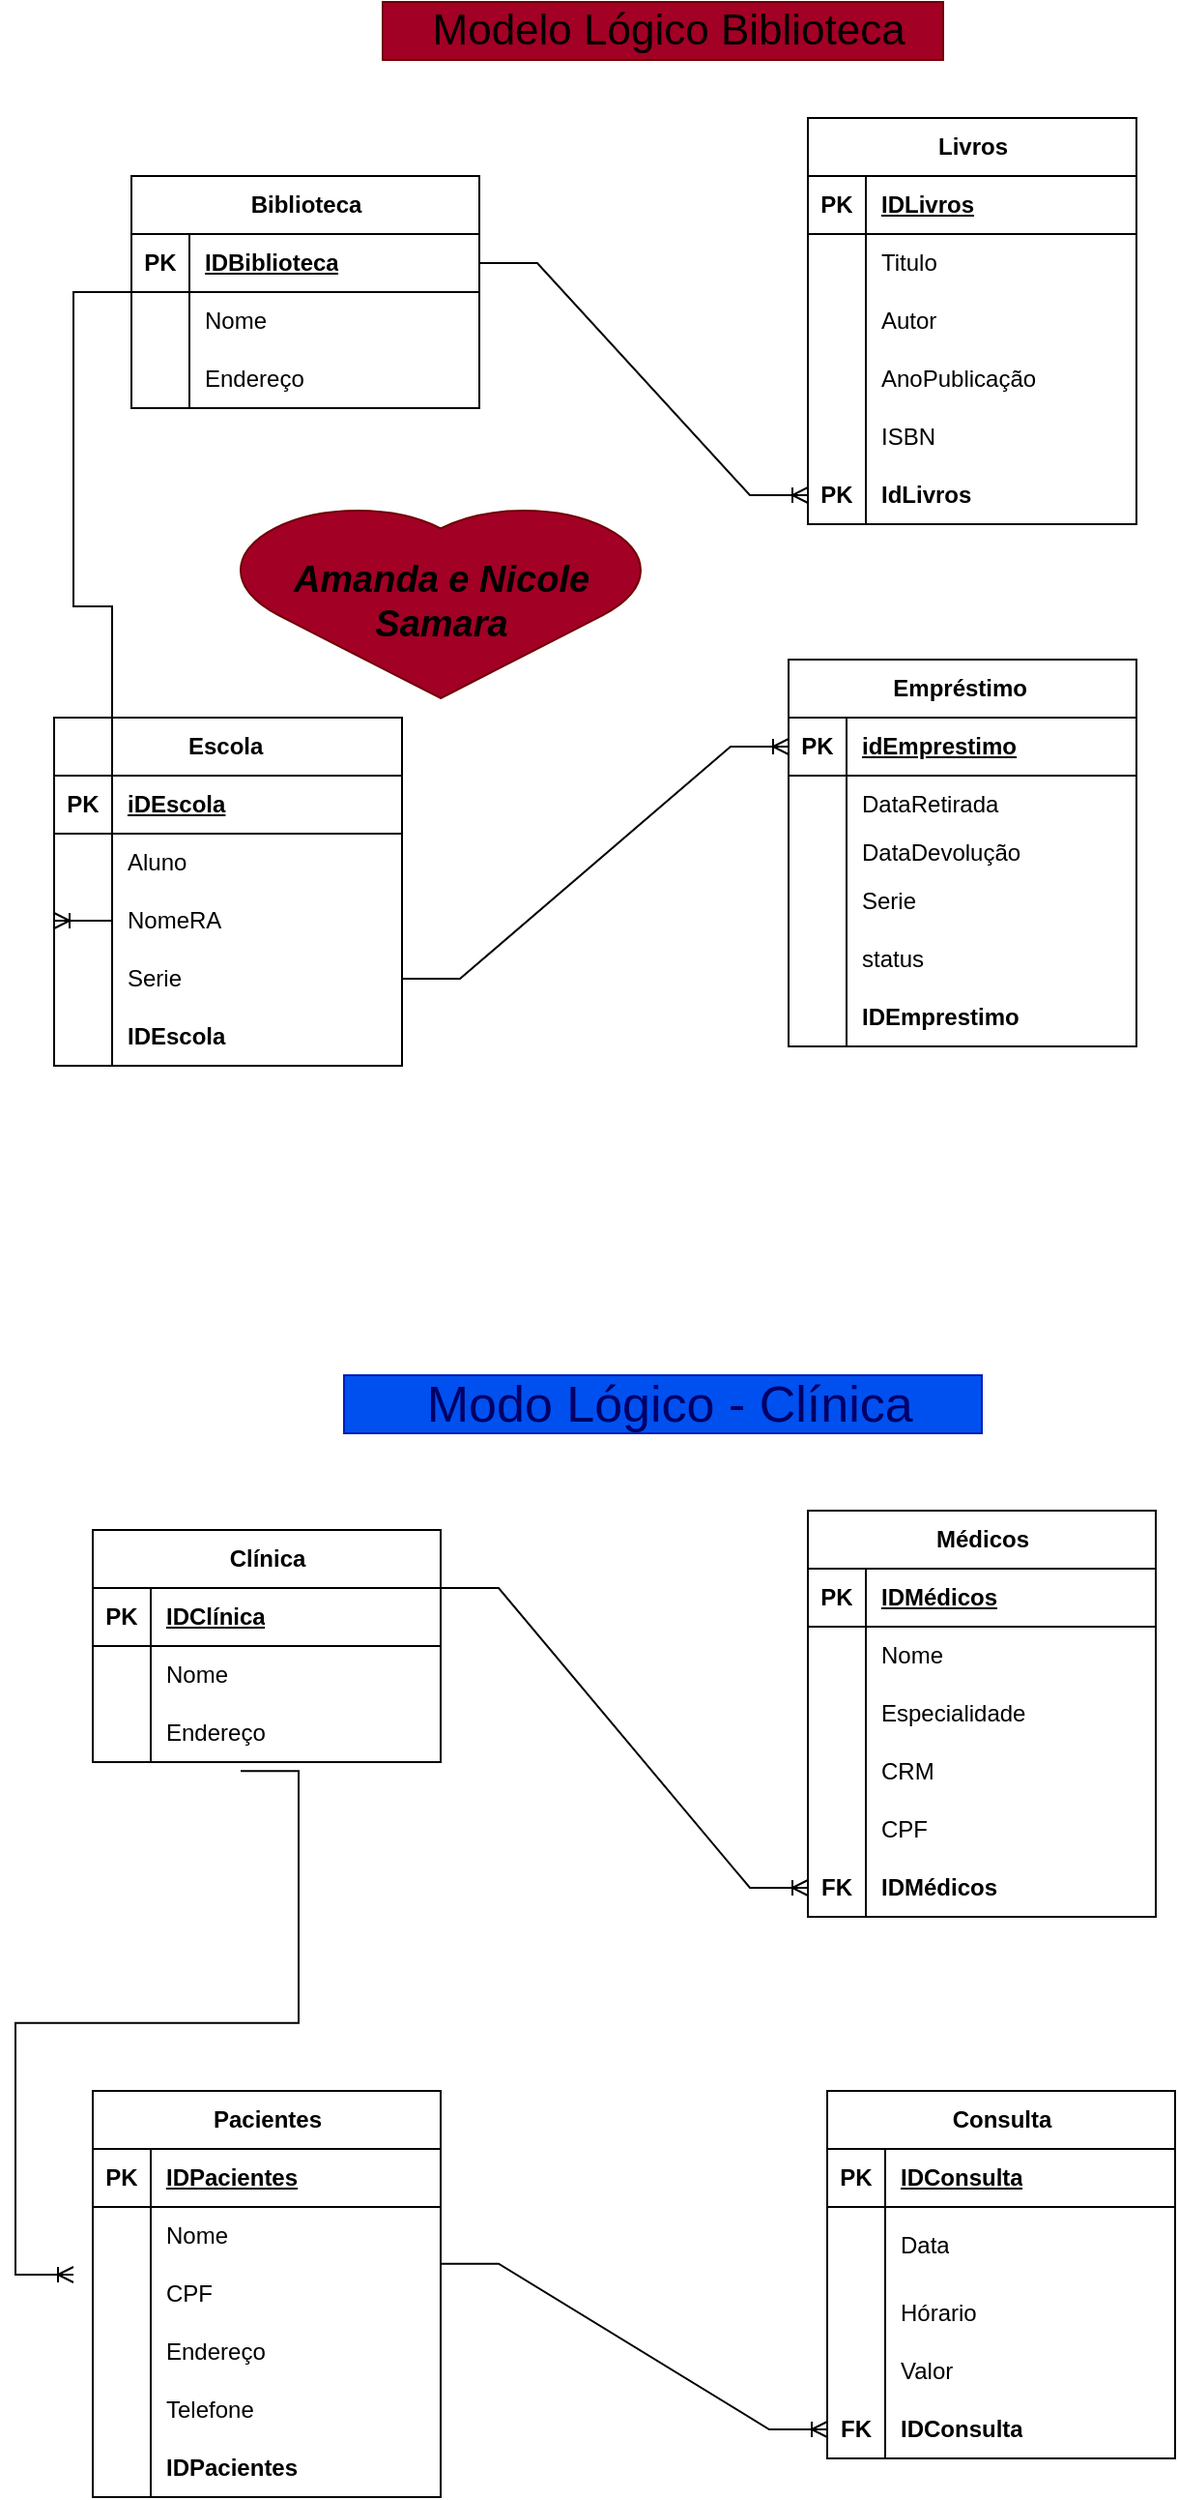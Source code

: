 <mxfile version="28.2.3" pages="2">
  <diagram name="Página-1" id="rKeZtwZ6JpVdxlUOgJ_y">
    <mxGraphModel grid="1" page="1" gridSize="10" guides="1" tooltips="1" connect="1" arrows="1" fold="1" pageScale="1" pageWidth="827" pageHeight="1169" math="0" shadow="0">
      <root>
        <mxCell id="0" />
        <mxCell id="1" parent="0" />
        <mxCell id="Umi2u4EhQTmb0RJ-Y9-G-1" value="&lt;font style=&quot;font-size: 22px; color: light-dark(rgb(0, 0, 0), rgb(102, 0, 51));&quot;&gt;&amp;nbsp;Modelo Lógico Biblioteca&lt;/font&gt;" style="text;html=1;align=center;verticalAlign=middle;whiteSpace=wrap;rounded=0;fillColor=#a20025;fontColor=#ffffff;strokeColor=#6F0000;" vertex="1" parent="1">
          <mxGeometry x="260" y="20" width="290" height="30" as="geometry" />
        </mxCell>
        <mxCell id="Umi2u4EhQTmb0RJ-Y9-G-17" value="Biblioteca" style="shape=table;startSize=30;container=1;collapsible=1;childLayout=tableLayout;fixedRows=1;rowLines=0;fontStyle=1;align=center;resizeLast=1;html=1;" vertex="1" parent="1">
          <mxGeometry x="130" y="110" width="180" height="120" as="geometry">
            <mxRectangle x="90" y="80" width="70" height="30" as="alternateBounds" />
          </mxGeometry>
        </mxCell>
        <mxCell id="Umi2u4EhQTmb0RJ-Y9-G-18" value="" style="shape=tableRow;horizontal=0;startSize=0;swimlaneHead=0;swimlaneBody=0;fillColor=none;collapsible=0;dropTarget=0;points=[[0,0.5],[1,0.5]];portConstraint=eastwest;top=0;left=0;right=0;bottom=1;" vertex="1" parent="Umi2u4EhQTmb0RJ-Y9-G-17">
          <mxGeometry y="30" width="180" height="30" as="geometry" />
        </mxCell>
        <mxCell id="Umi2u4EhQTmb0RJ-Y9-G-19" value="PK" style="shape=partialRectangle;connectable=0;fillColor=none;top=0;left=0;bottom=0;right=0;fontStyle=1;overflow=hidden;whiteSpace=wrap;html=1;" vertex="1" parent="Umi2u4EhQTmb0RJ-Y9-G-18">
          <mxGeometry width="30" height="30" as="geometry">
            <mxRectangle width="30" height="30" as="alternateBounds" />
          </mxGeometry>
        </mxCell>
        <mxCell id="Umi2u4EhQTmb0RJ-Y9-G-20" value="IDBiblioteca" style="shape=partialRectangle;connectable=0;fillColor=none;top=0;left=0;bottom=0;right=0;align=left;spacingLeft=6;fontStyle=5;overflow=hidden;whiteSpace=wrap;html=1;" vertex="1" parent="Umi2u4EhQTmb0RJ-Y9-G-18">
          <mxGeometry x="30" width="150" height="30" as="geometry">
            <mxRectangle width="150" height="30" as="alternateBounds" />
          </mxGeometry>
        </mxCell>
        <mxCell id="Umi2u4EhQTmb0RJ-Y9-G-21" value="" style="shape=tableRow;horizontal=0;startSize=0;swimlaneHead=0;swimlaneBody=0;fillColor=none;collapsible=0;dropTarget=0;points=[[0,0.5],[1,0.5]];portConstraint=eastwest;top=0;left=0;right=0;bottom=0;" vertex="1" parent="Umi2u4EhQTmb0RJ-Y9-G-17">
          <mxGeometry y="60" width="180" height="30" as="geometry" />
        </mxCell>
        <mxCell id="Umi2u4EhQTmb0RJ-Y9-G-22" value="" style="shape=partialRectangle;connectable=0;fillColor=none;top=0;left=0;bottom=0;right=0;editable=1;overflow=hidden;whiteSpace=wrap;html=1;" vertex="1" parent="Umi2u4EhQTmb0RJ-Y9-G-21">
          <mxGeometry width="30" height="30" as="geometry">
            <mxRectangle width="30" height="30" as="alternateBounds" />
          </mxGeometry>
        </mxCell>
        <mxCell id="Umi2u4EhQTmb0RJ-Y9-G-23" value="Nome&amp;nbsp;" style="shape=partialRectangle;connectable=0;fillColor=none;top=0;left=0;bottom=0;right=0;align=left;spacingLeft=6;overflow=hidden;whiteSpace=wrap;html=1;" vertex="1" parent="Umi2u4EhQTmb0RJ-Y9-G-21">
          <mxGeometry x="30" width="150" height="30" as="geometry">
            <mxRectangle width="150" height="30" as="alternateBounds" />
          </mxGeometry>
        </mxCell>
        <mxCell id="Umi2u4EhQTmb0RJ-Y9-G-24" value="" style="shape=tableRow;horizontal=0;startSize=0;swimlaneHead=0;swimlaneBody=0;fillColor=none;collapsible=0;dropTarget=0;points=[[0,0.5],[1,0.5]];portConstraint=eastwest;top=0;left=0;right=0;bottom=0;" vertex="1" parent="Umi2u4EhQTmb0RJ-Y9-G-17">
          <mxGeometry y="90" width="180" height="30" as="geometry" />
        </mxCell>
        <mxCell id="Umi2u4EhQTmb0RJ-Y9-G-25" value="" style="shape=partialRectangle;connectable=0;fillColor=none;top=0;left=0;bottom=0;right=0;editable=1;overflow=hidden;whiteSpace=wrap;html=1;" vertex="1" parent="Umi2u4EhQTmb0RJ-Y9-G-24">
          <mxGeometry width="30" height="30" as="geometry">
            <mxRectangle width="30" height="30" as="alternateBounds" />
          </mxGeometry>
        </mxCell>
        <mxCell id="Umi2u4EhQTmb0RJ-Y9-G-26" value="Endereço" style="shape=partialRectangle;connectable=0;fillColor=none;top=0;left=0;bottom=0;right=0;align=left;spacingLeft=6;overflow=hidden;whiteSpace=wrap;html=1;" vertex="1" parent="Umi2u4EhQTmb0RJ-Y9-G-24">
          <mxGeometry x="30" width="150" height="30" as="geometry">
            <mxRectangle width="150" height="30" as="alternateBounds" />
          </mxGeometry>
        </mxCell>
        <mxCell id="Umi2u4EhQTmb0RJ-Y9-G-32" value="Livros" style="shape=table;startSize=30;container=1;collapsible=1;childLayout=tableLayout;fixedRows=1;rowLines=0;fontStyle=1;align=center;resizeLast=1;html=1;" vertex="1" parent="1">
          <mxGeometry x="480" y="80" width="170" height="210" as="geometry" />
        </mxCell>
        <mxCell id="Umi2u4EhQTmb0RJ-Y9-G-33" value="" style="shape=tableRow;horizontal=0;startSize=0;swimlaneHead=0;swimlaneBody=0;fillColor=none;collapsible=0;dropTarget=0;points=[[0,0.5],[1,0.5]];portConstraint=eastwest;top=0;left=0;right=0;bottom=1;" vertex="1" parent="Umi2u4EhQTmb0RJ-Y9-G-32">
          <mxGeometry y="30" width="170" height="30" as="geometry" />
        </mxCell>
        <mxCell id="Umi2u4EhQTmb0RJ-Y9-G-34" value="PK" style="shape=partialRectangle;connectable=0;fillColor=none;top=0;left=0;bottom=0;right=0;fontStyle=1;overflow=hidden;whiteSpace=wrap;html=1;" vertex="1" parent="Umi2u4EhQTmb0RJ-Y9-G-33">
          <mxGeometry width="30" height="30" as="geometry">
            <mxRectangle width="30" height="30" as="alternateBounds" />
          </mxGeometry>
        </mxCell>
        <mxCell id="Umi2u4EhQTmb0RJ-Y9-G-35" value="IDLivros" style="shape=partialRectangle;connectable=0;fillColor=none;top=0;left=0;bottom=0;right=0;align=left;spacingLeft=6;fontStyle=5;overflow=hidden;whiteSpace=wrap;html=1;" vertex="1" parent="Umi2u4EhQTmb0RJ-Y9-G-33">
          <mxGeometry x="30" width="140" height="30" as="geometry">
            <mxRectangle width="140" height="30" as="alternateBounds" />
          </mxGeometry>
        </mxCell>
        <mxCell id="Umi2u4EhQTmb0RJ-Y9-G-36" value="" style="shape=tableRow;horizontal=0;startSize=0;swimlaneHead=0;swimlaneBody=0;fillColor=none;collapsible=0;dropTarget=0;points=[[0,0.5],[1,0.5]];portConstraint=eastwest;top=0;left=0;right=0;bottom=0;" vertex="1" parent="Umi2u4EhQTmb0RJ-Y9-G-32">
          <mxGeometry y="60" width="170" height="30" as="geometry" />
        </mxCell>
        <mxCell id="Umi2u4EhQTmb0RJ-Y9-G-37" value="" style="shape=partialRectangle;connectable=0;fillColor=none;top=0;left=0;bottom=0;right=0;editable=1;overflow=hidden;whiteSpace=wrap;html=1;" vertex="1" parent="Umi2u4EhQTmb0RJ-Y9-G-36">
          <mxGeometry width="30" height="30" as="geometry">
            <mxRectangle width="30" height="30" as="alternateBounds" />
          </mxGeometry>
        </mxCell>
        <mxCell id="Umi2u4EhQTmb0RJ-Y9-G-38" value="Titulo" style="shape=partialRectangle;connectable=0;fillColor=none;top=0;left=0;bottom=0;right=0;align=left;spacingLeft=6;overflow=hidden;whiteSpace=wrap;html=1;" vertex="1" parent="Umi2u4EhQTmb0RJ-Y9-G-36">
          <mxGeometry x="30" width="140" height="30" as="geometry">
            <mxRectangle width="140" height="30" as="alternateBounds" />
          </mxGeometry>
        </mxCell>
        <mxCell id="Umi2u4EhQTmb0RJ-Y9-G-39" value="" style="shape=tableRow;horizontal=0;startSize=0;swimlaneHead=0;swimlaneBody=0;fillColor=none;collapsible=0;dropTarget=0;points=[[0,0.5],[1,0.5]];portConstraint=eastwest;top=0;left=0;right=0;bottom=0;" vertex="1" parent="Umi2u4EhQTmb0RJ-Y9-G-32">
          <mxGeometry y="90" width="170" height="30" as="geometry" />
        </mxCell>
        <mxCell id="Umi2u4EhQTmb0RJ-Y9-G-40" value="" style="shape=partialRectangle;connectable=0;fillColor=none;top=0;left=0;bottom=0;right=0;editable=1;overflow=hidden;whiteSpace=wrap;html=1;" vertex="1" parent="Umi2u4EhQTmb0RJ-Y9-G-39">
          <mxGeometry width="30" height="30" as="geometry">
            <mxRectangle width="30" height="30" as="alternateBounds" />
          </mxGeometry>
        </mxCell>
        <mxCell id="Umi2u4EhQTmb0RJ-Y9-G-41" value="Autor" style="shape=partialRectangle;connectable=0;fillColor=none;top=0;left=0;bottom=0;right=0;align=left;spacingLeft=6;overflow=hidden;whiteSpace=wrap;html=1;" vertex="1" parent="Umi2u4EhQTmb0RJ-Y9-G-39">
          <mxGeometry x="30" width="140" height="30" as="geometry">
            <mxRectangle width="140" height="30" as="alternateBounds" />
          </mxGeometry>
        </mxCell>
        <mxCell id="Umi2u4EhQTmb0RJ-Y9-G-42" value="" style="shape=tableRow;horizontal=0;startSize=0;swimlaneHead=0;swimlaneBody=0;fillColor=none;collapsible=0;dropTarget=0;points=[[0,0.5],[1,0.5]];portConstraint=eastwest;top=0;left=0;right=0;bottom=0;" vertex="1" parent="Umi2u4EhQTmb0RJ-Y9-G-32">
          <mxGeometry y="120" width="170" height="30" as="geometry" />
        </mxCell>
        <mxCell id="Umi2u4EhQTmb0RJ-Y9-G-43" value="" style="shape=partialRectangle;connectable=0;fillColor=none;top=0;left=0;bottom=0;right=0;editable=1;overflow=hidden;whiteSpace=wrap;html=1;" vertex="1" parent="Umi2u4EhQTmb0RJ-Y9-G-42">
          <mxGeometry width="30" height="30" as="geometry">
            <mxRectangle width="30" height="30" as="alternateBounds" />
          </mxGeometry>
        </mxCell>
        <mxCell id="Umi2u4EhQTmb0RJ-Y9-G-44" value="AnoPublicação" style="shape=partialRectangle;connectable=0;fillColor=none;top=0;left=0;bottom=0;right=0;align=left;spacingLeft=6;overflow=hidden;whiteSpace=wrap;html=1;" vertex="1" parent="Umi2u4EhQTmb0RJ-Y9-G-42">
          <mxGeometry x="30" width="140" height="30" as="geometry">
            <mxRectangle width="140" height="30" as="alternateBounds" />
          </mxGeometry>
        </mxCell>
        <mxCell id="rYjWjbjynJ_uWPlusNml-2" value="" style="shape=tableRow;horizontal=0;startSize=0;swimlaneHead=0;swimlaneBody=0;fillColor=none;collapsible=0;dropTarget=0;points=[[0,0.5],[1,0.5]];portConstraint=eastwest;top=0;left=0;right=0;bottom=0;" vertex="1" parent="Umi2u4EhQTmb0RJ-Y9-G-32">
          <mxGeometry y="150" width="170" height="30" as="geometry" />
        </mxCell>
        <mxCell id="rYjWjbjynJ_uWPlusNml-3" value="" style="shape=partialRectangle;connectable=0;fillColor=none;top=0;left=0;bottom=0;right=0;editable=1;overflow=hidden;whiteSpace=wrap;html=1;" vertex="1" parent="rYjWjbjynJ_uWPlusNml-2">
          <mxGeometry width="30" height="30" as="geometry">
            <mxRectangle width="30" height="30" as="alternateBounds" />
          </mxGeometry>
        </mxCell>
        <mxCell id="rYjWjbjynJ_uWPlusNml-4" value="ISBN" style="shape=partialRectangle;connectable=0;fillColor=none;top=0;left=0;bottom=0;right=0;align=left;spacingLeft=6;overflow=hidden;whiteSpace=wrap;html=1;" vertex="1" parent="rYjWjbjynJ_uWPlusNml-2">
          <mxGeometry x="30" width="140" height="30" as="geometry">
            <mxRectangle width="140" height="30" as="alternateBounds" />
          </mxGeometry>
        </mxCell>
        <mxCell id="ZqzQWED6aaits5sIoapS-17" value="" style="shape=tableRow;horizontal=0;startSize=0;swimlaneHead=0;swimlaneBody=0;fillColor=none;collapsible=0;dropTarget=0;points=[[0,0.5],[1,0.5]];portConstraint=eastwest;top=0;left=0;right=0;bottom=0;" vertex="1" parent="Umi2u4EhQTmb0RJ-Y9-G-32">
          <mxGeometry y="180" width="170" height="30" as="geometry" />
        </mxCell>
        <mxCell id="ZqzQWED6aaits5sIoapS-18" value="&lt;b&gt;PK&lt;/b&gt;" style="shape=partialRectangle;connectable=0;fillColor=none;top=0;left=0;bottom=0;right=0;editable=1;overflow=hidden;whiteSpace=wrap;html=1;" vertex="1" parent="ZqzQWED6aaits5sIoapS-17">
          <mxGeometry width="30" height="30" as="geometry">
            <mxRectangle width="30" height="30" as="alternateBounds" />
          </mxGeometry>
        </mxCell>
        <mxCell id="ZqzQWED6aaits5sIoapS-19" value="&lt;b&gt;IdLivros&amp;nbsp;&lt;/b&gt;" style="shape=partialRectangle;connectable=0;fillColor=none;top=0;left=0;bottom=0;right=0;align=left;spacingLeft=6;overflow=hidden;whiteSpace=wrap;html=1;" vertex="1" parent="ZqzQWED6aaits5sIoapS-17">
          <mxGeometry x="30" width="140" height="30" as="geometry">
            <mxRectangle width="140" height="30" as="alternateBounds" />
          </mxGeometry>
        </mxCell>
        <mxCell id="rYjWjbjynJ_uWPlusNml-6" value="Escola&amp;nbsp;" style="shape=table;startSize=30;container=1;collapsible=1;childLayout=tableLayout;fixedRows=1;rowLines=0;fontStyle=1;align=center;resizeLast=1;html=1;" vertex="1" parent="1">
          <mxGeometry x="90" y="390" width="180" height="180" as="geometry" />
        </mxCell>
        <mxCell id="rYjWjbjynJ_uWPlusNml-7" value="" style="shape=tableRow;horizontal=0;startSize=0;swimlaneHead=0;swimlaneBody=0;fillColor=none;collapsible=0;dropTarget=0;points=[[0,0.5],[1,0.5]];portConstraint=eastwest;top=0;left=0;right=0;bottom=1;" vertex="1" parent="rYjWjbjynJ_uWPlusNml-6">
          <mxGeometry y="30" width="180" height="30" as="geometry" />
        </mxCell>
        <mxCell id="rYjWjbjynJ_uWPlusNml-8" value="PK" style="shape=partialRectangle;connectable=0;fillColor=none;top=0;left=0;bottom=0;right=0;fontStyle=1;overflow=hidden;whiteSpace=wrap;html=1;" vertex="1" parent="rYjWjbjynJ_uWPlusNml-7">
          <mxGeometry width="30" height="30" as="geometry">
            <mxRectangle width="30" height="30" as="alternateBounds" />
          </mxGeometry>
        </mxCell>
        <mxCell id="rYjWjbjynJ_uWPlusNml-9" value="iDEscola" style="shape=partialRectangle;connectable=0;fillColor=none;top=0;left=0;bottom=0;right=0;align=left;spacingLeft=6;fontStyle=5;overflow=hidden;whiteSpace=wrap;html=1;" vertex="1" parent="rYjWjbjynJ_uWPlusNml-7">
          <mxGeometry x="30" width="150" height="30" as="geometry">
            <mxRectangle width="150" height="30" as="alternateBounds" />
          </mxGeometry>
        </mxCell>
        <mxCell id="rYjWjbjynJ_uWPlusNml-10" value="" style="shape=tableRow;horizontal=0;startSize=0;swimlaneHead=0;swimlaneBody=0;fillColor=none;collapsible=0;dropTarget=0;points=[[0,0.5],[1,0.5]];portConstraint=eastwest;top=0;left=0;right=0;bottom=0;" vertex="1" parent="rYjWjbjynJ_uWPlusNml-6">
          <mxGeometry y="60" width="180" height="30" as="geometry" />
        </mxCell>
        <mxCell id="rYjWjbjynJ_uWPlusNml-11" value="" style="shape=partialRectangle;connectable=0;fillColor=none;top=0;left=0;bottom=0;right=0;editable=1;overflow=hidden;whiteSpace=wrap;html=1;" vertex="1" parent="rYjWjbjynJ_uWPlusNml-10">
          <mxGeometry width="30" height="30" as="geometry">
            <mxRectangle width="30" height="30" as="alternateBounds" />
          </mxGeometry>
        </mxCell>
        <mxCell id="rYjWjbjynJ_uWPlusNml-12" value="Aluno" style="shape=partialRectangle;connectable=0;fillColor=none;top=0;left=0;bottom=0;right=0;align=left;spacingLeft=6;overflow=hidden;whiteSpace=wrap;html=1;" vertex="1" parent="rYjWjbjynJ_uWPlusNml-10">
          <mxGeometry x="30" width="150" height="30" as="geometry">
            <mxRectangle width="150" height="30" as="alternateBounds" />
          </mxGeometry>
        </mxCell>
        <mxCell id="rYjWjbjynJ_uWPlusNml-13" value="" style="shape=tableRow;horizontal=0;startSize=0;swimlaneHead=0;swimlaneBody=0;fillColor=none;collapsible=0;dropTarget=0;points=[[0,0.5],[1,0.5]];portConstraint=eastwest;top=0;left=0;right=0;bottom=0;" vertex="1" parent="rYjWjbjynJ_uWPlusNml-6">
          <mxGeometry y="90" width="180" height="30" as="geometry" />
        </mxCell>
        <mxCell id="rYjWjbjynJ_uWPlusNml-14" value="" style="shape=partialRectangle;connectable=0;fillColor=none;top=0;left=0;bottom=0;right=0;editable=1;overflow=hidden;whiteSpace=wrap;html=1;" vertex="1" parent="rYjWjbjynJ_uWPlusNml-13">
          <mxGeometry width="30" height="30" as="geometry">
            <mxRectangle width="30" height="30" as="alternateBounds" />
          </mxGeometry>
        </mxCell>
        <mxCell id="rYjWjbjynJ_uWPlusNml-15" value="NomeRA" style="shape=partialRectangle;connectable=0;fillColor=none;top=0;left=0;bottom=0;right=0;align=left;spacingLeft=6;overflow=hidden;whiteSpace=wrap;html=1;" vertex="1" parent="rYjWjbjynJ_uWPlusNml-13">
          <mxGeometry x="30" width="150" height="30" as="geometry">
            <mxRectangle width="150" height="30" as="alternateBounds" />
          </mxGeometry>
        </mxCell>
        <mxCell id="rYjWjbjynJ_uWPlusNml-16" value="" style="shape=tableRow;horizontal=0;startSize=0;swimlaneHead=0;swimlaneBody=0;fillColor=none;collapsible=0;dropTarget=0;points=[[0,0.5],[1,0.5]];portConstraint=eastwest;top=0;left=0;right=0;bottom=0;" vertex="1" parent="rYjWjbjynJ_uWPlusNml-6">
          <mxGeometry y="120" width="180" height="30" as="geometry" />
        </mxCell>
        <mxCell id="rYjWjbjynJ_uWPlusNml-17" value="" style="shape=partialRectangle;connectable=0;fillColor=none;top=0;left=0;bottom=0;right=0;editable=1;overflow=hidden;whiteSpace=wrap;html=1;" vertex="1" parent="rYjWjbjynJ_uWPlusNml-16">
          <mxGeometry width="30" height="30" as="geometry">
            <mxRectangle width="30" height="30" as="alternateBounds" />
          </mxGeometry>
        </mxCell>
        <mxCell id="rYjWjbjynJ_uWPlusNml-18" value="Serie" style="shape=partialRectangle;connectable=0;fillColor=none;top=0;left=0;bottom=0;right=0;align=left;spacingLeft=6;overflow=hidden;whiteSpace=wrap;html=1;" vertex="1" parent="rYjWjbjynJ_uWPlusNml-16">
          <mxGeometry x="30" width="150" height="30" as="geometry">
            <mxRectangle width="150" height="30" as="alternateBounds" />
          </mxGeometry>
        </mxCell>
        <mxCell id="ZqzQWED6aaits5sIoapS-20" value="" style="shape=tableRow;horizontal=0;startSize=0;swimlaneHead=0;swimlaneBody=0;fillColor=none;collapsible=0;dropTarget=0;points=[[0,0.5],[1,0.5]];portConstraint=eastwest;top=0;left=0;right=0;bottom=0;" vertex="1" parent="rYjWjbjynJ_uWPlusNml-6">
          <mxGeometry y="150" width="180" height="30" as="geometry" />
        </mxCell>
        <mxCell id="ZqzQWED6aaits5sIoapS-21" value="" style="shape=partialRectangle;connectable=0;fillColor=none;top=0;left=0;bottom=0;right=0;editable=1;overflow=hidden;whiteSpace=wrap;html=1;" vertex="1" parent="ZqzQWED6aaits5sIoapS-20">
          <mxGeometry width="30" height="30" as="geometry">
            <mxRectangle width="30" height="30" as="alternateBounds" />
          </mxGeometry>
        </mxCell>
        <mxCell id="ZqzQWED6aaits5sIoapS-22" value="&lt;b&gt;IDEscola&amp;nbsp;&lt;/b&gt;" style="shape=partialRectangle;connectable=0;fillColor=none;top=0;left=0;bottom=0;right=0;align=left;spacingLeft=6;overflow=hidden;whiteSpace=wrap;html=1;" vertex="1" parent="ZqzQWED6aaits5sIoapS-20">
          <mxGeometry x="30" width="150" height="30" as="geometry">
            <mxRectangle width="150" height="30" as="alternateBounds" />
          </mxGeometry>
        </mxCell>
        <mxCell id="rYjWjbjynJ_uWPlusNml-33" value="&lt;font color=&quot;#000066&quot;&gt;&lt;span style=&quot;font-size: 26px;&quot;&gt;&amp;nbsp;Modo Lógico - Clínica&lt;/span&gt;&lt;/font&gt;" style="text;html=1;align=center;verticalAlign=middle;whiteSpace=wrap;rounded=0;fillColor=#0050ef;fontColor=#ffffff;strokeColor=#001DBC;" vertex="1" parent="1">
          <mxGeometry x="240" y="730" width="330" height="30" as="geometry" />
        </mxCell>
        <mxCell id="rYjWjbjynJ_uWPlusNml-34" value="Clínica" style="shape=table;startSize=30;container=1;collapsible=1;childLayout=tableLayout;fixedRows=1;rowLines=0;fontStyle=1;align=center;resizeLast=1;html=1;" vertex="1" parent="1">
          <mxGeometry x="110" y="810" width="180" height="120" as="geometry" />
        </mxCell>
        <mxCell id="rYjWjbjynJ_uWPlusNml-35" value="" style="shape=tableRow;horizontal=0;startSize=0;swimlaneHead=0;swimlaneBody=0;fillColor=none;collapsible=0;dropTarget=0;points=[[0,0.5],[1,0.5]];portConstraint=eastwest;top=0;left=0;right=0;bottom=1;" vertex="1" parent="rYjWjbjynJ_uWPlusNml-34">
          <mxGeometry y="30" width="180" height="30" as="geometry" />
        </mxCell>
        <mxCell id="rYjWjbjynJ_uWPlusNml-36" value="PK" style="shape=partialRectangle;connectable=0;fillColor=none;top=0;left=0;bottom=0;right=0;fontStyle=1;overflow=hidden;whiteSpace=wrap;html=1;" vertex="1" parent="rYjWjbjynJ_uWPlusNml-35">
          <mxGeometry width="30" height="30" as="geometry">
            <mxRectangle width="30" height="30" as="alternateBounds" />
          </mxGeometry>
        </mxCell>
        <mxCell id="rYjWjbjynJ_uWPlusNml-37" value="IDClínica" style="shape=partialRectangle;connectable=0;fillColor=none;top=0;left=0;bottom=0;right=0;align=left;spacingLeft=6;fontStyle=5;overflow=hidden;whiteSpace=wrap;html=1;" vertex="1" parent="rYjWjbjynJ_uWPlusNml-35">
          <mxGeometry x="30" width="150" height="30" as="geometry">
            <mxRectangle width="150" height="30" as="alternateBounds" />
          </mxGeometry>
        </mxCell>
        <mxCell id="rYjWjbjynJ_uWPlusNml-38" value="" style="shape=tableRow;horizontal=0;startSize=0;swimlaneHead=0;swimlaneBody=0;fillColor=none;collapsible=0;dropTarget=0;points=[[0,0.5],[1,0.5]];portConstraint=eastwest;top=0;left=0;right=0;bottom=0;" vertex="1" parent="rYjWjbjynJ_uWPlusNml-34">
          <mxGeometry y="60" width="180" height="30" as="geometry" />
        </mxCell>
        <mxCell id="rYjWjbjynJ_uWPlusNml-39" value="" style="shape=partialRectangle;connectable=0;fillColor=none;top=0;left=0;bottom=0;right=0;editable=1;overflow=hidden;whiteSpace=wrap;html=1;" vertex="1" parent="rYjWjbjynJ_uWPlusNml-38">
          <mxGeometry width="30" height="30" as="geometry">
            <mxRectangle width="30" height="30" as="alternateBounds" />
          </mxGeometry>
        </mxCell>
        <mxCell id="rYjWjbjynJ_uWPlusNml-40" value="Nome" style="shape=partialRectangle;connectable=0;fillColor=none;top=0;left=0;bottom=0;right=0;align=left;spacingLeft=6;overflow=hidden;whiteSpace=wrap;html=1;" vertex="1" parent="rYjWjbjynJ_uWPlusNml-38">
          <mxGeometry x="30" width="150" height="30" as="geometry">
            <mxRectangle width="150" height="30" as="alternateBounds" />
          </mxGeometry>
        </mxCell>
        <mxCell id="rYjWjbjynJ_uWPlusNml-41" value="" style="shape=tableRow;horizontal=0;startSize=0;swimlaneHead=0;swimlaneBody=0;fillColor=none;collapsible=0;dropTarget=0;points=[[0,0.5],[1,0.5]];portConstraint=eastwest;top=0;left=0;right=0;bottom=0;" vertex="1" parent="rYjWjbjynJ_uWPlusNml-34">
          <mxGeometry y="90" width="180" height="30" as="geometry" />
        </mxCell>
        <mxCell id="rYjWjbjynJ_uWPlusNml-42" value="" style="shape=partialRectangle;connectable=0;fillColor=none;top=0;left=0;bottom=0;right=0;editable=1;overflow=hidden;whiteSpace=wrap;html=1;" vertex="1" parent="rYjWjbjynJ_uWPlusNml-41">
          <mxGeometry width="30" height="30" as="geometry">
            <mxRectangle width="30" height="30" as="alternateBounds" />
          </mxGeometry>
        </mxCell>
        <mxCell id="rYjWjbjynJ_uWPlusNml-43" value="Endereço" style="shape=partialRectangle;connectable=0;fillColor=none;top=0;left=0;bottom=0;right=0;align=left;spacingLeft=6;overflow=hidden;whiteSpace=wrap;html=1;" vertex="1" parent="rYjWjbjynJ_uWPlusNml-41">
          <mxGeometry x="30" width="150" height="30" as="geometry">
            <mxRectangle width="150" height="30" as="alternateBounds" />
          </mxGeometry>
        </mxCell>
        <mxCell id="WCcuVfWACxnjJdxKZhdt-20" value="" style="edgeStyle=entityRelationEdgeStyle;fontSize=12;html=1;endArrow=ERoneToMany;rounded=0;exitX=0.425;exitY=1.156;exitDx=0;exitDy=0;exitPerimeter=0;" edge="1" parent="rYjWjbjynJ_uWPlusNml-34" source="rYjWjbjynJ_uWPlusNml-41">
          <mxGeometry width="100" height="100" relative="1" as="geometry">
            <mxPoint x="280" y="315" as="sourcePoint" />
            <mxPoint x="-10" y="385" as="targetPoint" />
            <Array as="points">
              <mxPoint x="60" y="115" />
              <mxPoint x="-60" y="315" />
              <mxPoint x="-28" y="305" />
              <mxPoint x="20" y="95" />
            </Array>
          </mxGeometry>
        </mxCell>
        <mxCell id="rYjWjbjynJ_uWPlusNml-48" value="Médicos" style="shape=table;startSize=30;container=1;collapsible=1;childLayout=tableLayout;fixedRows=1;rowLines=0;fontStyle=1;align=center;resizeLast=1;html=1;" vertex="1" parent="1">
          <mxGeometry x="480" y="800" width="180" height="210" as="geometry" />
        </mxCell>
        <mxCell id="rYjWjbjynJ_uWPlusNml-49" value="" style="shape=tableRow;horizontal=0;startSize=0;swimlaneHead=0;swimlaneBody=0;fillColor=none;collapsible=0;dropTarget=0;points=[[0,0.5],[1,0.5]];portConstraint=eastwest;top=0;left=0;right=0;bottom=1;" vertex="1" parent="rYjWjbjynJ_uWPlusNml-48">
          <mxGeometry y="30" width="180" height="30" as="geometry" />
        </mxCell>
        <mxCell id="rYjWjbjynJ_uWPlusNml-50" value="PK" style="shape=partialRectangle;connectable=0;fillColor=none;top=0;left=0;bottom=0;right=0;fontStyle=1;overflow=hidden;whiteSpace=wrap;html=1;" vertex="1" parent="rYjWjbjynJ_uWPlusNml-49">
          <mxGeometry width="30" height="30" as="geometry">
            <mxRectangle width="30" height="30" as="alternateBounds" />
          </mxGeometry>
        </mxCell>
        <mxCell id="rYjWjbjynJ_uWPlusNml-51" value="IDMédicos" style="shape=partialRectangle;connectable=0;fillColor=none;top=0;left=0;bottom=0;right=0;align=left;spacingLeft=6;fontStyle=5;overflow=hidden;whiteSpace=wrap;html=1;" vertex="1" parent="rYjWjbjynJ_uWPlusNml-49">
          <mxGeometry x="30" width="150" height="30" as="geometry">
            <mxRectangle width="150" height="30" as="alternateBounds" />
          </mxGeometry>
        </mxCell>
        <mxCell id="rYjWjbjynJ_uWPlusNml-52" value="" style="shape=tableRow;horizontal=0;startSize=0;swimlaneHead=0;swimlaneBody=0;fillColor=none;collapsible=0;dropTarget=0;points=[[0,0.5],[1,0.5]];portConstraint=eastwest;top=0;left=0;right=0;bottom=0;" vertex="1" parent="rYjWjbjynJ_uWPlusNml-48">
          <mxGeometry y="60" width="180" height="30" as="geometry" />
        </mxCell>
        <mxCell id="rYjWjbjynJ_uWPlusNml-53" value="" style="shape=partialRectangle;connectable=0;fillColor=none;top=0;left=0;bottom=0;right=0;editable=1;overflow=hidden;whiteSpace=wrap;html=1;" vertex="1" parent="rYjWjbjynJ_uWPlusNml-52">
          <mxGeometry width="30" height="30" as="geometry">
            <mxRectangle width="30" height="30" as="alternateBounds" />
          </mxGeometry>
        </mxCell>
        <mxCell id="rYjWjbjynJ_uWPlusNml-54" value="Nome" style="shape=partialRectangle;connectable=0;fillColor=none;top=0;left=0;bottom=0;right=0;align=left;spacingLeft=6;overflow=hidden;whiteSpace=wrap;html=1;" vertex="1" parent="rYjWjbjynJ_uWPlusNml-52">
          <mxGeometry x="30" width="150" height="30" as="geometry">
            <mxRectangle width="150" height="30" as="alternateBounds" />
          </mxGeometry>
        </mxCell>
        <mxCell id="rYjWjbjynJ_uWPlusNml-55" value="" style="shape=tableRow;horizontal=0;startSize=0;swimlaneHead=0;swimlaneBody=0;fillColor=none;collapsible=0;dropTarget=0;points=[[0,0.5],[1,0.5]];portConstraint=eastwest;top=0;left=0;right=0;bottom=0;" vertex="1" parent="rYjWjbjynJ_uWPlusNml-48">
          <mxGeometry y="90" width="180" height="30" as="geometry" />
        </mxCell>
        <mxCell id="rYjWjbjynJ_uWPlusNml-56" value="" style="shape=partialRectangle;connectable=0;fillColor=none;top=0;left=0;bottom=0;right=0;editable=1;overflow=hidden;whiteSpace=wrap;html=1;" vertex="1" parent="rYjWjbjynJ_uWPlusNml-55">
          <mxGeometry width="30" height="30" as="geometry">
            <mxRectangle width="30" height="30" as="alternateBounds" />
          </mxGeometry>
        </mxCell>
        <mxCell id="rYjWjbjynJ_uWPlusNml-57" value="Especialidade" style="shape=partialRectangle;connectable=0;fillColor=none;top=0;left=0;bottom=0;right=0;align=left;spacingLeft=6;overflow=hidden;whiteSpace=wrap;html=1;" vertex="1" parent="rYjWjbjynJ_uWPlusNml-55">
          <mxGeometry x="30" width="150" height="30" as="geometry">
            <mxRectangle width="150" height="30" as="alternateBounds" />
          </mxGeometry>
        </mxCell>
        <mxCell id="rYjWjbjynJ_uWPlusNml-58" value="" style="shape=tableRow;horizontal=0;startSize=0;swimlaneHead=0;swimlaneBody=0;fillColor=none;collapsible=0;dropTarget=0;points=[[0,0.5],[1,0.5]];portConstraint=eastwest;top=0;left=0;right=0;bottom=0;" vertex="1" parent="rYjWjbjynJ_uWPlusNml-48">
          <mxGeometry y="120" width="180" height="30" as="geometry" />
        </mxCell>
        <mxCell id="rYjWjbjynJ_uWPlusNml-59" value="" style="shape=partialRectangle;connectable=0;fillColor=none;top=0;left=0;bottom=0;right=0;editable=1;overflow=hidden;whiteSpace=wrap;html=1;" vertex="1" parent="rYjWjbjynJ_uWPlusNml-58">
          <mxGeometry width="30" height="30" as="geometry">
            <mxRectangle width="30" height="30" as="alternateBounds" />
          </mxGeometry>
        </mxCell>
        <mxCell id="rYjWjbjynJ_uWPlusNml-60" value="CRM" style="shape=partialRectangle;connectable=0;fillColor=none;top=0;left=0;bottom=0;right=0;align=left;spacingLeft=6;overflow=hidden;whiteSpace=wrap;html=1;" vertex="1" parent="rYjWjbjynJ_uWPlusNml-58">
          <mxGeometry x="30" width="150" height="30" as="geometry">
            <mxRectangle width="150" height="30" as="alternateBounds" />
          </mxGeometry>
        </mxCell>
        <mxCell id="hB7aXxt6lTLsqImO1YIz-13" value="" style="shape=tableRow;horizontal=0;startSize=0;swimlaneHead=0;swimlaneBody=0;fillColor=none;collapsible=0;dropTarget=0;points=[[0,0.5],[1,0.5]];portConstraint=eastwest;top=0;left=0;right=0;bottom=0;" vertex="1" parent="rYjWjbjynJ_uWPlusNml-48">
          <mxGeometry y="150" width="180" height="30" as="geometry" />
        </mxCell>
        <mxCell id="hB7aXxt6lTLsqImO1YIz-14" value="" style="shape=partialRectangle;connectable=0;fillColor=none;top=0;left=0;bottom=0;right=0;editable=1;overflow=hidden;whiteSpace=wrap;html=1;" vertex="1" parent="hB7aXxt6lTLsqImO1YIz-13">
          <mxGeometry width="30" height="30" as="geometry">
            <mxRectangle width="30" height="30" as="alternateBounds" />
          </mxGeometry>
        </mxCell>
        <mxCell id="hB7aXxt6lTLsqImO1YIz-15" value="CPF" style="shape=partialRectangle;connectable=0;fillColor=none;top=0;left=0;bottom=0;right=0;align=left;spacingLeft=6;overflow=hidden;whiteSpace=wrap;html=1;" vertex="1" parent="hB7aXxt6lTLsqImO1YIz-13">
          <mxGeometry x="30" width="150" height="30" as="geometry">
            <mxRectangle width="150" height="30" as="alternateBounds" />
          </mxGeometry>
        </mxCell>
        <mxCell id="hB7aXxt6lTLsqImO1YIz-4" value="" style="shape=tableRow;horizontal=0;startSize=0;swimlaneHead=0;swimlaneBody=0;fillColor=none;collapsible=0;dropTarget=0;points=[[0,0.5],[1,0.5]];portConstraint=eastwest;top=0;left=0;right=0;bottom=0;" vertex="1" parent="rYjWjbjynJ_uWPlusNml-48">
          <mxGeometry y="180" width="180" height="30" as="geometry" />
        </mxCell>
        <mxCell id="hB7aXxt6lTLsqImO1YIz-5" value="&lt;b&gt;FK&lt;/b&gt;" style="shape=partialRectangle;connectable=0;fillColor=none;top=0;left=0;bottom=0;right=0;editable=1;overflow=hidden;whiteSpace=wrap;html=1;" vertex="1" parent="hB7aXxt6lTLsqImO1YIz-4">
          <mxGeometry width="30" height="30" as="geometry">
            <mxRectangle width="30" height="30" as="alternateBounds" />
          </mxGeometry>
        </mxCell>
        <mxCell id="hB7aXxt6lTLsqImO1YIz-6" value="&lt;b&gt;IDMédicos&lt;/b&gt;" style="shape=partialRectangle;connectable=0;fillColor=none;top=0;left=0;bottom=0;right=0;align=left;spacingLeft=6;overflow=hidden;whiteSpace=wrap;html=1;" vertex="1" parent="hB7aXxt6lTLsqImO1YIz-4">
          <mxGeometry x="30" width="150" height="30" as="geometry">
            <mxRectangle width="150" height="30" as="alternateBounds" />
          </mxGeometry>
        </mxCell>
        <mxCell id="rYjWjbjynJ_uWPlusNml-65" value="Pacientes" style="shape=table;startSize=30;container=1;collapsible=1;childLayout=tableLayout;fixedRows=1;rowLines=0;fontStyle=1;align=center;resizeLast=1;html=1;" vertex="1" parent="1">
          <mxGeometry x="110" y="1100" width="180" height="210" as="geometry" />
        </mxCell>
        <mxCell id="rYjWjbjynJ_uWPlusNml-66" value="" style="shape=tableRow;horizontal=0;startSize=0;swimlaneHead=0;swimlaneBody=0;fillColor=none;collapsible=0;dropTarget=0;points=[[0,0.5],[1,0.5]];portConstraint=eastwest;top=0;left=0;right=0;bottom=1;" vertex="1" parent="rYjWjbjynJ_uWPlusNml-65">
          <mxGeometry y="30" width="180" height="30" as="geometry" />
        </mxCell>
        <mxCell id="rYjWjbjynJ_uWPlusNml-67" value="PK" style="shape=partialRectangle;connectable=0;fillColor=none;top=0;left=0;bottom=0;right=0;fontStyle=1;overflow=hidden;whiteSpace=wrap;html=1;" vertex="1" parent="rYjWjbjynJ_uWPlusNml-66">
          <mxGeometry width="30" height="30" as="geometry">
            <mxRectangle width="30" height="30" as="alternateBounds" />
          </mxGeometry>
        </mxCell>
        <mxCell id="rYjWjbjynJ_uWPlusNml-68" value="IDPacientes" style="shape=partialRectangle;connectable=0;fillColor=none;top=0;left=0;bottom=0;right=0;align=left;spacingLeft=6;fontStyle=5;overflow=hidden;whiteSpace=wrap;html=1;" vertex="1" parent="rYjWjbjynJ_uWPlusNml-66">
          <mxGeometry x="30" width="150" height="30" as="geometry">
            <mxRectangle width="150" height="30" as="alternateBounds" />
          </mxGeometry>
        </mxCell>
        <mxCell id="rYjWjbjynJ_uWPlusNml-69" value="" style="shape=tableRow;horizontal=0;startSize=0;swimlaneHead=0;swimlaneBody=0;fillColor=none;collapsible=0;dropTarget=0;points=[[0,0.5],[1,0.5]];portConstraint=eastwest;top=0;left=0;right=0;bottom=0;" vertex="1" parent="rYjWjbjynJ_uWPlusNml-65">
          <mxGeometry y="60" width="180" height="30" as="geometry" />
        </mxCell>
        <mxCell id="rYjWjbjynJ_uWPlusNml-70" value="" style="shape=partialRectangle;connectable=0;fillColor=none;top=0;left=0;bottom=0;right=0;editable=1;overflow=hidden;whiteSpace=wrap;html=1;" vertex="1" parent="rYjWjbjynJ_uWPlusNml-69">
          <mxGeometry width="30" height="30" as="geometry">
            <mxRectangle width="30" height="30" as="alternateBounds" />
          </mxGeometry>
        </mxCell>
        <mxCell id="rYjWjbjynJ_uWPlusNml-71" value="Nome" style="shape=partialRectangle;connectable=0;fillColor=none;top=0;left=0;bottom=0;right=0;align=left;spacingLeft=6;overflow=hidden;whiteSpace=wrap;html=1;" vertex="1" parent="rYjWjbjynJ_uWPlusNml-69">
          <mxGeometry x="30" width="150" height="30" as="geometry">
            <mxRectangle width="150" height="30" as="alternateBounds" />
          </mxGeometry>
        </mxCell>
        <mxCell id="rYjWjbjynJ_uWPlusNml-72" value="" style="shape=tableRow;horizontal=0;startSize=0;swimlaneHead=0;swimlaneBody=0;fillColor=none;collapsible=0;dropTarget=0;points=[[0,0.5],[1,0.5]];portConstraint=eastwest;top=0;left=0;right=0;bottom=0;" vertex="1" parent="rYjWjbjynJ_uWPlusNml-65">
          <mxGeometry y="90" width="180" height="30" as="geometry" />
        </mxCell>
        <mxCell id="rYjWjbjynJ_uWPlusNml-73" value="" style="shape=partialRectangle;connectable=0;fillColor=none;top=0;left=0;bottom=0;right=0;editable=1;overflow=hidden;whiteSpace=wrap;html=1;" vertex="1" parent="rYjWjbjynJ_uWPlusNml-72">
          <mxGeometry width="30" height="30" as="geometry">
            <mxRectangle width="30" height="30" as="alternateBounds" />
          </mxGeometry>
        </mxCell>
        <mxCell id="rYjWjbjynJ_uWPlusNml-74" value="CPF" style="shape=partialRectangle;connectable=0;fillColor=none;top=0;left=0;bottom=0;right=0;align=left;spacingLeft=6;overflow=hidden;whiteSpace=wrap;html=1;" vertex="1" parent="rYjWjbjynJ_uWPlusNml-72">
          <mxGeometry x="30" width="150" height="30" as="geometry">
            <mxRectangle width="150" height="30" as="alternateBounds" />
          </mxGeometry>
        </mxCell>
        <mxCell id="rYjWjbjynJ_uWPlusNml-75" value="" style="shape=tableRow;horizontal=0;startSize=0;swimlaneHead=0;swimlaneBody=0;fillColor=none;collapsible=0;dropTarget=0;points=[[0,0.5],[1,0.5]];portConstraint=eastwest;top=0;left=0;right=0;bottom=0;" vertex="1" parent="rYjWjbjynJ_uWPlusNml-65">
          <mxGeometry y="120" width="180" height="30" as="geometry" />
        </mxCell>
        <mxCell id="rYjWjbjynJ_uWPlusNml-76" value="" style="shape=partialRectangle;connectable=0;fillColor=none;top=0;left=0;bottom=0;right=0;editable=1;overflow=hidden;whiteSpace=wrap;html=1;" vertex="1" parent="rYjWjbjynJ_uWPlusNml-75">
          <mxGeometry width="30" height="30" as="geometry">
            <mxRectangle width="30" height="30" as="alternateBounds" />
          </mxGeometry>
        </mxCell>
        <mxCell id="rYjWjbjynJ_uWPlusNml-77" value="Endereço" style="shape=partialRectangle;connectable=0;fillColor=none;top=0;left=0;bottom=0;right=0;align=left;spacingLeft=6;overflow=hidden;whiteSpace=wrap;html=1;" vertex="1" parent="rYjWjbjynJ_uWPlusNml-75">
          <mxGeometry x="30" width="150" height="30" as="geometry">
            <mxRectangle width="150" height="30" as="alternateBounds" />
          </mxGeometry>
        </mxCell>
        <mxCell id="rYjWjbjynJ_uWPlusNml-78" value="" style="shape=tableRow;horizontal=0;startSize=0;swimlaneHead=0;swimlaneBody=0;fillColor=none;collapsible=0;dropTarget=0;points=[[0,0.5],[1,0.5]];portConstraint=eastwest;top=0;left=0;right=0;bottom=0;" vertex="1" parent="rYjWjbjynJ_uWPlusNml-65">
          <mxGeometry y="150" width="180" height="30" as="geometry" />
        </mxCell>
        <mxCell id="rYjWjbjynJ_uWPlusNml-79" value="" style="shape=partialRectangle;connectable=0;fillColor=none;top=0;left=0;bottom=0;right=0;editable=1;overflow=hidden;whiteSpace=wrap;html=1;" vertex="1" parent="rYjWjbjynJ_uWPlusNml-78">
          <mxGeometry width="30" height="30" as="geometry">
            <mxRectangle width="30" height="30" as="alternateBounds" />
          </mxGeometry>
        </mxCell>
        <mxCell id="rYjWjbjynJ_uWPlusNml-80" value="Telefone" style="shape=partialRectangle;connectable=0;fillColor=none;top=0;left=0;bottom=0;right=0;align=left;spacingLeft=6;overflow=hidden;whiteSpace=wrap;html=1;" vertex="1" parent="rYjWjbjynJ_uWPlusNml-78">
          <mxGeometry x="30" width="150" height="30" as="geometry">
            <mxRectangle width="150" height="30" as="alternateBounds" />
          </mxGeometry>
        </mxCell>
        <mxCell id="hB7aXxt6lTLsqImO1YIz-7" value="" style="shape=tableRow;horizontal=0;startSize=0;swimlaneHead=0;swimlaneBody=0;fillColor=none;collapsible=0;dropTarget=0;points=[[0,0.5],[1,0.5]];portConstraint=eastwest;top=0;left=0;right=0;bottom=0;" vertex="1" parent="rYjWjbjynJ_uWPlusNml-65">
          <mxGeometry y="180" width="180" height="30" as="geometry" />
        </mxCell>
        <mxCell id="hB7aXxt6lTLsqImO1YIz-8" value="" style="shape=partialRectangle;connectable=0;fillColor=none;top=0;left=0;bottom=0;right=0;editable=1;overflow=hidden;whiteSpace=wrap;html=1;" vertex="1" parent="hB7aXxt6lTLsqImO1YIz-7">
          <mxGeometry width="30" height="30" as="geometry">
            <mxRectangle width="30" height="30" as="alternateBounds" />
          </mxGeometry>
        </mxCell>
        <mxCell id="hB7aXxt6lTLsqImO1YIz-9" value="&lt;b&gt;IDPacientes&lt;/b&gt;" style="shape=partialRectangle;connectable=0;fillColor=none;top=0;left=0;bottom=0;right=0;align=left;spacingLeft=6;overflow=hidden;whiteSpace=wrap;html=1;" vertex="1" parent="hB7aXxt6lTLsqImO1YIz-7">
          <mxGeometry x="30" width="150" height="30" as="geometry">
            <mxRectangle width="150" height="30" as="alternateBounds" />
          </mxGeometry>
        </mxCell>
        <mxCell id="rYjWjbjynJ_uWPlusNml-82" value="Consulta" style="shape=table;startSize=30;container=1;collapsible=1;childLayout=tableLayout;fixedRows=1;rowLines=0;fontStyle=1;align=center;resizeLast=1;html=1;" vertex="1" parent="1">
          <mxGeometry x="490" y="1100" width="180" height="190" as="geometry" />
        </mxCell>
        <mxCell id="rYjWjbjynJ_uWPlusNml-83" value="" style="shape=tableRow;horizontal=0;startSize=0;swimlaneHead=0;swimlaneBody=0;fillColor=none;collapsible=0;dropTarget=0;points=[[0,0.5],[1,0.5]];portConstraint=eastwest;top=0;left=0;right=0;bottom=1;" vertex="1" parent="rYjWjbjynJ_uWPlusNml-82">
          <mxGeometry y="30" width="180" height="30" as="geometry" />
        </mxCell>
        <mxCell id="rYjWjbjynJ_uWPlusNml-84" value="PK" style="shape=partialRectangle;connectable=0;fillColor=none;top=0;left=0;bottom=0;right=0;fontStyle=1;overflow=hidden;whiteSpace=wrap;html=1;" vertex="1" parent="rYjWjbjynJ_uWPlusNml-83">
          <mxGeometry width="30" height="30" as="geometry">
            <mxRectangle width="30" height="30" as="alternateBounds" />
          </mxGeometry>
        </mxCell>
        <mxCell id="rYjWjbjynJ_uWPlusNml-85" value="IDConsulta" style="shape=partialRectangle;connectable=0;fillColor=none;top=0;left=0;bottom=0;right=0;align=left;spacingLeft=6;fontStyle=5;overflow=hidden;whiteSpace=wrap;html=1;" vertex="1" parent="rYjWjbjynJ_uWPlusNml-83">
          <mxGeometry x="30" width="150" height="30" as="geometry">
            <mxRectangle width="150" height="30" as="alternateBounds" />
          </mxGeometry>
        </mxCell>
        <mxCell id="rYjWjbjynJ_uWPlusNml-86" value="" style="shape=tableRow;horizontal=0;startSize=0;swimlaneHead=0;swimlaneBody=0;fillColor=none;collapsible=0;dropTarget=0;points=[[0,0.5],[1,0.5]];portConstraint=eastwest;top=0;left=0;right=0;bottom=0;" vertex="1" parent="rYjWjbjynJ_uWPlusNml-82">
          <mxGeometry y="60" width="180" height="40" as="geometry" />
        </mxCell>
        <mxCell id="rYjWjbjynJ_uWPlusNml-87" value="" style="shape=partialRectangle;connectable=0;fillColor=none;top=0;left=0;bottom=0;right=0;editable=1;overflow=hidden;whiteSpace=wrap;html=1;" vertex="1" parent="rYjWjbjynJ_uWPlusNml-86">
          <mxGeometry width="30" height="40" as="geometry">
            <mxRectangle width="30" height="40" as="alternateBounds" />
          </mxGeometry>
        </mxCell>
        <mxCell id="rYjWjbjynJ_uWPlusNml-88" value="Data" style="shape=partialRectangle;connectable=0;fillColor=none;top=0;left=0;bottom=0;right=0;align=left;spacingLeft=6;overflow=hidden;whiteSpace=wrap;html=1;" vertex="1" parent="rYjWjbjynJ_uWPlusNml-86">
          <mxGeometry x="30" width="150" height="40" as="geometry">
            <mxRectangle width="150" height="40" as="alternateBounds" />
          </mxGeometry>
        </mxCell>
        <mxCell id="rYjWjbjynJ_uWPlusNml-89" value="" style="shape=tableRow;horizontal=0;startSize=0;swimlaneHead=0;swimlaneBody=0;fillColor=none;collapsible=0;dropTarget=0;points=[[0,0.5],[1,0.5]];portConstraint=eastwest;top=0;left=0;right=0;bottom=0;" vertex="1" parent="rYjWjbjynJ_uWPlusNml-82">
          <mxGeometry y="100" width="180" height="30" as="geometry" />
        </mxCell>
        <mxCell id="rYjWjbjynJ_uWPlusNml-90" value="" style="shape=partialRectangle;connectable=0;fillColor=none;top=0;left=0;bottom=0;right=0;editable=1;overflow=hidden;whiteSpace=wrap;html=1;" vertex="1" parent="rYjWjbjynJ_uWPlusNml-89">
          <mxGeometry width="30" height="30" as="geometry">
            <mxRectangle width="30" height="30" as="alternateBounds" />
          </mxGeometry>
        </mxCell>
        <mxCell id="rYjWjbjynJ_uWPlusNml-91" value="Hórario" style="shape=partialRectangle;connectable=0;fillColor=none;top=0;left=0;bottom=0;right=0;align=left;spacingLeft=6;overflow=hidden;whiteSpace=wrap;html=1;" vertex="1" parent="rYjWjbjynJ_uWPlusNml-89">
          <mxGeometry x="30" width="150" height="30" as="geometry">
            <mxRectangle width="150" height="30" as="alternateBounds" />
          </mxGeometry>
        </mxCell>
        <mxCell id="rYjWjbjynJ_uWPlusNml-92" value="" style="shape=tableRow;horizontal=0;startSize=0;swimlaneHead=0;swimlaneBody=0;fillColor=none;collapsible=0;dropTarget=0;points=[[0,0.5],[1,0.5]];portConstraint=eastwest;top=0;left=0;right=0;bottom=0;" vertex="1" parent="rYjWjbjynJ_uWPlusNml-82">
          <mxGeometry y="130" width="180" height="30" as="geometry" />
        </mxCell>
        <mxCell id="rYjWjbjynJ_uWPlusNml-93" value="" style="shape=partialRectangle;connectable=0;fillColor=none;top=0;left=0;bottom=0;right=0;editable=1;overflow=hidden;whiteSpace=wrap;html=1;" vertex="1" parent="rYjWjbjynJ_uWPlusNml-92">
          <mxGeometry width="30" height="30" as="geometry">
            <mxRectangle width="30" height="30" as="alternateBounds" />
          </mxGeometry>
        </mxCell>
        <mxCell id="rYjWjbjynJ_uWPlusNml-94" value="Valor" style="shape=partialRectangle;connectable=0;fillColor=none;top=0;left=0;bottom=0;right=0;align=left;spacingLeft=6;overflow=hidden;whiteSpace=wrap;html=1;" vertex="1" parent="rYjWjbjynJ_uWPlusNml-92">
          <mxGeometry x="30" width="150" height="30" as="geometry">
            <mxRectangle width="150" height="30" as="alternateBounds" />
          </mxGeometry>
        </mxCell>
        <mxCell id="hB7aXxt6lTLsqImO1YIz-10" value="" style="shape=tableRow;horizontal=0;startSize=0;swimlaneHead=0;swimlaneBody=0;fillColor=none;collapsible=0;dropTarget=0;points=[[0,0.5],[1,0.5]];portConstraint=eastwest;top=0;left=0;right=0;bottom=0;" vertex="1" parent="rYjWjbjynJ_uWPlusNml-82">
          <mxGeometry y="160" width="180" height="30" as="geometry" />
        </mxCell>
        <mxCell id="hB7aXxt6lTLsqImO1YIz-11" value="&lt;b&gt;FK&lt;/b&gt;" style="shape=partialRectangle;connectable=0;fillColor=none;top=0;left=0;bottom=0;right=0;editable=1;overflow=hidden;whiteSpace=wrap;html=1;" vertex="1" parent="hB7aXxt6lTLsqImO1YIz-10">
          <mxGeometry width="30" height="30" as="geometry">
            <mxRectangle width="30" height="30" as="alternateBounds" />
          </mxGeometry>
        </mxCell>
        <mxCell id="hB7aXxt6lTLsqImO1YIz-12" value="&lt;b&gt;IDConsulta&lt;/b&gt;" style="shape=partialRectangle;connectable=0;fillColor=none;top=0;left=0;bottom=0;right=0;align=left;spacingLeft=6;overflow=hidden;whiteSpace=wrap;html=1;" vertex="1" parent="hB7aXxt6lTLsqImO1YIz-10">
          <mxGeometry x="30" width="150" height="30" as="geometry">
            <mxRectangle width="150" height="30" as="alternateBounds" />
          </mxGeometry>
        </mxCell>
        <mxCell id="ZqzQWED6aaits5sIoapS-42" value="Empréstimo&amp;nbsp;" style="shape=table;startSize=30;container=1;collapsible=1;childLayout=tableLayout;fixedRows=1;rowLines=0;fontStyle=1;align=center;resizeLast=1;html=1;" vertex="1" parent="1">
          <mxGeometry x="470" y="360" width="180" height="200" as="geometry" />
        </mxCell>
        <mxCell id="ZqzQWED6aaits5sIoapS-43" value="" style="shape=tableRow;horizontal=0;startSize=0;swimlaneHead=0;swimlaneBody=0;fillColor=none;collapsible=0;dropTarget=0;points=[[0,0.5],[1,0.5]];portConstraint=eastwest;top=0;left=0;right=0;bottom=1;" vertex="1" parent="ZqzQWED6aaits5sIoapS-42">
          <mxGeometry y="30" width="180" height="30" as="geometry" />
        </mxCell>
        <mxCell id="ZqzQWED6aaits5sIoapS-44" value="PK" style="shape=partialRectangle;connectable=0;fillColor=none;top=0;left=0;bottom=0;right=0;fontStyle=1;overflow=hidden;whiteSpace=wrap;html=1;" vertex="1" parent="ZqzQWED6aaits5sIoapS-43">
          <mxGeometry width="30" height="30" as="geometry">
            <mxRectangle width="30" height="30" as="alternateBounds" />
          </mxGeometry>
        </mxCell>
        <mxCell id="ZqzQWED6aaits5sIoapS-45" value="idEmprestimo" style="shape=partialRectangle;connectable=0;fillColor=none;top=0;left=0;bottom=0;right=0;align=left;spacingLeft=6;fontStyle=5;overflow=hidden;whiteSpace=wrap;html=1;" vertex="1" parent="ZqzQWED6aaits5sIoapS-43">
          <mxGeometry x="30" width="150" height="30" as="geometry">
            <mxRectangle width="150" height="30" as="alternateBounds" />
          </mxGeometry>
        </mxCell>
        <mxCell id="ZqzQWED6aaits5sIoapS-46" value="" style="shape=tableRow;horizontal=0;startSize=0;swimlaneHead=0;swimlaneBody=0;fillColor=none;collapsible=0;dropTarget=0;points=[[0,0.5],[1,0.5]];portConstraint=eastwest;top=0;left=0;right=0;bottom=0;" vertex="1" parent="ZqzQWED6aaits5sIoapS-42">
          <mxGeometry y="60" width="180" height="30" as="geometry" />
        </mxCell>
        <mxCell id="ZqzQWED6aaits5sIoapS-47" value="" style="shape=partialRectangle;connectable=0;fillColor=none;top=0;left=0;bottom=0;right=0;editable=1;overflow=hidden;whiteSpace=wrap;html=1;" vertex="1" parent="ZqzQWED6aaits5sIoapS-46">
          <mxGeometry width="30" height="30" as="geometry">
            <mxRectangle width="30" height="30" as="alternateBounds" />
          </mxGeometry>
        </mxCell>
        <mxCell id="ZqzQWED6aaits5sIoapS-48" value="DataRetirada" style="shape=partialRectangle;connectable=0;fillColor=none;top=0;left=0;bottom=0;right=0;align=left;spacingLeft=6;overflow=hidden;whiteSpace=wrap;html=1;" vertex="1" parent="ZqzQWED6aaits5sIoapS-46">
          <mxGeometry x="30" width="150" height="30" as="geometry">
            <mxRectangle width="150" height="30" as="alternateBounds" />
          </mxGeometry>
        </mxCell>
        <mxCell id="ZqzQWED6aaits5sIoapS-49" value="" style="shape=tableRow;horizontal=0;startSize=0;swimlaneHead=0;swimlaneBody=0;fillColor=none;collapsible=0;dropTarget=0;points=[[0,0.5],[1,0.5]];portConstraint=eastwest;top=0;left=0;right=0;bottom=0;" vertex="1" parent="ZqzQWED6aaits5sIoapS-42">
          <mxGeometry y="90" width="180" height="20" as="geometry" />
        </mxCell>
        <mxCell id="ZqzQWED6aaits5sIoapS-50" value="" style="shape=partialRectangle;connectable=0;fillColor=none;top=0;left=0;bottom=0;right=0;editable=1;overflow=hidden;whiteSpace=wrap;html=1;" vertex="1" parent="ZqzQWED6aaits5sIoapS-49">
          <mxGeometry width="30" height="20" as="geometry">
            <mxRectangle width="30" height="20" as="alternateBounds" />
          </mxGeometry>
        </mxCell>
        <mxCell id="ZqzQWED6aaits5sIoapS-51" value="DataDevolução" style="shape=partialRectangle;connectable=0;fillColor=none;top=0;left=0;bottom=0;right=0;align=left;spacingLeft=6;overflow=hidden;whiteSpace=wrap;html=1;" vertex="1" parent="ZqzQWED6aaits5sIoapS-49">
          <mxGeometry x="30" width="150" height="20" as="geometry">
            <mxRectangle width="150" height="20" as="alternateBounds" />
          </mxGeometry>
        </mxCell>
        <mxCell id="ZqzQWED6aaits5sIoapS-52" value="" style="shape=tableRow;horizontal=0;startSize=0;swimlaneHead=0;swimlaneBody=0;fillColor=none;collapsible=0;dropTarget=0;points=[[0,0.5],[1,0.5]];portConstraint=eastwest;top=0;left=0;right=0;bottom=0;" vertex="1" parent="ZqzQWED6aaits5sIoapS-42">
          <mxGeometry y="110" width="180" height="30" as="geometry" />
        </mxCell>
        <mxCell id="ZqzQWED6aaits5sIoapS-53" value="" style="shape=partialRectangle;connectable=0;fillColor=none;top=0;left=0;bottom=0;right=0;editable=1;overflow=hidden;whiteSpace=wrap;html=1;" vertex="1" parent="ZqzQWED6aaits5sIoapS-52">
          <mxGeometry width="30" height="30" as="geometry">
            <mxRectangle width="30" height="30" as="alternateBounds" />
          </mxGeometry>
        </mxCell>
        <mxCell id="ZqzQWED6aaits5sIoapS-54" value="Serie" style="shape=partialRectangle;connectable=0;fillColor=none;top=0;left=0;bottom=0;right=0;align=left;spacingLeft=6;overflow=hidden;whiteSpace=wrap;html=1;" vertex="1" parent="ZqzQWED6aaits5sIoapS-52">
          <mxGeometry x="30" width="150" height="30" as="geometry">
            <mxRectangle width="150" height="30" as="alternateBounds" />
          </mxGeometry>
        </mxCell>
        <mxCell id="ZqzQWED6aaits5sIoapS-55" value="" style="shape=tableRow;horizontal=0;startSize=0;swimlaneHead=0;swimlaneBody=0;fillColor=none;collapsible=0;dropTarget=0;points=[[0,0.5],[1,0.5]];portConstraint=eastwest;top=0;left=0;right=0;bottom=0;" vertex="1" parent="ZqzQWED6aaits5sIoapS-42">
          <mxGeometry y="140" width="180" height="30" as="geometry" />
        </mxCell>
        <mxCell id="ZqzQWED6aaits5sIoapS-56" value="" style="shape=partialRectangle;connectable=0;fillColor=none;top=0;left=0;bottom=0;right=0;editable=1;overflow=hidden;whiteSpace=wrap;html=1;" vertex="1" parent="ZqzQWED6aaits5sIoapS-55">
          <mxGeometry width="30" height="30" as="geometry">
            <mxRectangle width="30" height="30" as="alternateBounds" />
          </mxGeometry>
        </mxCell>
        <mxCell id="ZqzQWED6aaits5sIoapS-57" value="status" style="shape=partialRectangle;connectable=0;fillColor=none;top=0;left=0;bottom=0;right=0;align=left;spacingLeft=6;overflow=hidden;whiteSpace=wrap;html=1;" vertex="1" parent="ZqzQWED6aaits5sIoapS-55">
          <mxGeometry x="30" width="150" height="30" as="geometry">
            <mxRectangle width="150" height="30" as="alternateBounds" />
          </mxGeometry>
        </mxCell>
        <mxCell id="ZqzQWED6aaits5sIoapS-58" value="" style="shape=tableRow;horizontal=0;startSize=0;swimlaneHead=0;swimlaneBody=0;fillColor=none;collapsible=0;dropTarget=0;points=[[0,0.5],[1,0.5]];portConstraint=eastwest;top=0;left=0;right=0;bottom=0;" vertex="1" parent="ZqzQWED6aaits5sIoapS-42">
          <mxGeometry y="170" width="180" height="30" as="geometry" />
        </mxCell>
        <mxCell id="ZqzQWED6aaits5sIoapS-59" value="" style="shape=partialRectangle;connectable=0;fillColor=none;top=0;left=0;bottom=0;right=0;editable=1;overflow=hidden;whiteSpace=wrap;html=1;" vertex="1" parent="ZqzQWED6aaits5sIoapS-58">
          <mxGeometry width="30" height="30" as="geometry">
            <mxRectangle width="30" height="30" as="alternateBounds" />
          </mxGeometry>
        </mxCell>
        <mxCell id="ZqzQWED6aaits5sIoapS-60" value="&lt;b&gt;IDEmprestimo&lt;/b&gt;" style="shape=partialRectangle;connectable=0;fillColor=none;top=0;left=0;bottom=0;right=0;align=left;spacingLeft=6;overflow=hidden;whiteSpace=wrap;html=1;" vertex="1" parent="ZqzQWED6aaits5sIoapS-58">
          <mxGeometry x="30" width="150" height="30" as="geometry">
            <mxRectangle width="150" height="30" as="alternateBounds" />
          </mxGeometry>
        </mxCell>
        <mxCell id="WCcuVfWACxnjJdxKZhdt-1" value="" style="verticalLabelPosition=bottom;verticalAlign=top;html=1;shape=mxgraph.basic.heart;fillColor=#a20025;fontColor=#ffffff;strokeColor=#6F0000;" vertex="1" parent="1">
          <mxGeometry x="180" y="280" width="220" height="100" as="geometry" />
        </mxCell>
        <mxCell id="WCcuVfWACxnjJdxKZhdt-2" value="&lt;font style=&quot;font-size: 19px; color: light-dark(rgb(0, 0, 0), rgb(255, 255, 255));&quot;&gt;&lt;i&gt;&lt;b&gt;Amanda e Nicole Samara&lt;/b&gt;&lt;/i&gt;&lt;/font&gt;" style="text;html=1;align=center;verticalAlign=middle;whiteSpace=wrap;rounded=1;" vertex="1" parent="1">
          <mxGeometry x="200.5" y="317.5" width="179" height="25" as="geometry" />
        </mxCell>
        <mxCell id="hB7aXxt6lTLsqImO1YIz-1" value="" style="edgeStyle=entityRelationEdgeStyle;fontSize=12;html=1;endArrow=ERoneToMany;rounded=0;entryX=0;entryY=0.5;entryDx=0;entryDy=0;exitX=1;exitY=0.5;exitDx=0;exitDy=0;" edge="1" parent="1" source="Umi2u4EhQTmb0RJ-Y9-G-18" target="ZqzQWED6aaits5sIoapS-17">
          <mxGeometry width="100" height="100" relative="1" as="geometry">
            <mxPoint x="330" y="235" as="sourcePoint" />
            <mxPoint x="430" y="170" as="targetPoint" />
          </mxGeometry>
        </mxCell>
        <mxCell id="WCcuVfWACxnjJdxKZhdt-13" value="" style="edgeStyle=entityRelationEdgeStyle;fontSize=12;html=1;endArrow=ERoneToMany;rounded=0;entryX=0;entryY=0.5;entryDx=0;entryDy=0;" edge="1" parent="1" source="Umi2u4EhQTmb0RJ-Y9-G-17" target="rYjWjbjynJ_uWPlusNml-13">
          <mxGeometry width="100" height="100" relative="1" as="geometry">
            <mxPoint y="320" as="sourcePoint" />
            <mxPoint x="70" y="100" as="targetPoint" />
            <Array as="points">
              <mxPoint x="40" y="350" />
              <mxPoint x="100" y="250" />
              <mxPoint x="40" y="70" />
              <mxPoint x="40" y="60" />
            </Array>
          </mxGeometry>
        </mxCell>
        <mxCell id="hB7aXxt6lTLsqImO1YIz-2" value="" style="edgeStyle=entityRelationEdgeStyle;fontSize=12;html=1;endArrow=ERoneToMany;rounded=0;exitX=1;exitY=0.5;exitDx=0;exitDy=0;entryX=0;entryY=0.5;entryDx=0;entryDy=0;" edge="1" parent="1" source="rYjWjbjynJ_uWPlusNml-16" target="ZqzQWED6aaits5sIoapS-43">
          <mxGeometry width="100" height="100" relative="1" as="geometry">
            <mxPoint x="290" y="450" as="sourcePoint" />
            <mxPoint x="470" y="420" as="targetPoint" />
            <Array as="points">
              <mxPoint x="300" y="530" />
            </Array>
          </mxGeometry>
        </mxCell>
        <mxCell id="hB7aXxt6lTLsqImO1YIz-3" value="" style="edgeStyle=entityRelationEdgeStyle;fontSize=12;html=1;endArrow=ERoneToMany;rounded=0;exitX=1;exitY=0.25;exitDx=0;exitDy=0;entryX=0;entryY=0.5;entryDx=0;entryDy=0;" edge="1" parent="1" source="rYjWjbjynJ_uWPlusNml-34" target="hB7aXxt6lTLsqImO1YIz-4">
          <mxGeometry width="100" height="100" relative="1" as="geometry">
            <mxPoint x="340" y="920" as="sourcePoint" />
            <mxPoint x="470" y="920" as="targetPoint" />
          </mxGeometry>
        </mxCell>
        <mxCell id="WCcuVfWACxnjJdxKZhdt-18" value="" style="edgeStyle=entityRelationEdgeStyle;fontSize=12;html=1;endArrow=ERoneToMany;rounded=0;entryX=0;entryY=0.5;entryDx=0;entryDy=0;" edge="1" parent="1" target="hB7aXxt6lTLsqImO1YIz-10">
          <mxGeometry width="100" height="100" relative="1" as="geometry">
            <mxPoint x="290" y="1189.33" as="sourcePoint" />
            <mxPoint x="490" y="1189.33" as="targetPoint" />
          </mxGeometry>
        </mxCell>
      </root>
    </mxGraphModel>
  </diagram>
  <diagram id="tiXpGqbHk8ua5LTjjZFL" name="Página-2">
    <mxGraphModel grid="1" page="1" gridSize="10" guides="1" tooltips="1" connect="1" arrows="1" fold="1" pageScale="1" pageWidth="827" pageHeight="1169" math="0" shadow="0">
      <root>
        <mxCell id="0" />
        <mxCell id="1" parent="0" />
        <mxCell id="trhQDnvhB9-SFDrD6dW_-1" value="Loja virtual" style="shape=table;startSize=30;container=1;collapsible=1;childLayout=tableLayout;fixedRows=1;rowLines=0;fontStyle=1;align=center;resizeLast=1;html=1;" vertex="1" parent="1">
          <mxGeometry x="220" y="80" width="180" height="170" as="geometry" />
        </mxCell>
        <mxCell id="trhQDnvhB9-SFDrD6dW_-2" value="" style="shape=tableRow;horizontal=0;startSize=0;swimlaneHead=0;swimlaneBody=0;fillColor=none;collapsible=0;dropTarget=0;points=[[0,0.5],[1,0.5]];portConstraint=eastwest;top=0;left=0;right=0;bottom=1;" vertex="1" parent="trhQDnvhB9-SFDrD6dW_-1">
          <mxGeometry y="30" width="180" height="30" as="geometry" />
        </mxCell>
        <mxCell id="trhQDnvhB9-SFDrD6dW_-3" value="PK" style="shape=partialRectangle;connectable=0;fillColor=none;top=0;left=0;bottom=0;right=0;fontStyle=1;overflow=hidden;whiteSpace=wrap;html=1;" vertex="1" parent="trhQDnvhB9-SFDrD6dW_-2">
          <mxGeometry width="30" height="30" as="geometry">
            <mxRectangle width="30" height="30" as="alternateBounds" />
          </mxGeometry>
        </mxCell>
        <mxCell id="trhQDnvhB9-SFDrD6dW_-4" value="IDLojaVirtual" style="shape=partialRectangle;connectable=0;fillColor=none;top=0;left=0;bottom=0;right=0;align=left;spacingLeft=6;fontStyle=5;overflow=hidden;whiteSpace=wrap;html=1;" vertex="1" parent="trhQDnvhB9-SFDrD6dW_-2">
          <mxGeometry x="30" width="150" height="30" as="geometry">
            <mxRectangle width="150" height="30" as="alternateBounds" />
          </mxGeometry>
        </mxCell>
        <mxCell id="trhQDnvhB9-SFDrD6dW_-5" value="" style="shape=tableRow;horizontal=0;startSize=0;swimlaneHead=0;swimlaneBody=0;fillColor=none;collapsible=0;dropTarget=0;points=[[0,0.5],[1,0.5]];portConstraint=eastwest;top=0;left=0;right=0;bottom=0;" vertex="1" parent="trhQDnvhB9-SFDrD6dW_-1">
          <mxGeometry y="60" width="180" height="30" as="geometry" />
        </mxCell>
        <mxCell id="trhQDnvhB9-SFDrD6dW_-6" value="" style="shape=partialRectangle;connectable=0;fillColor=none;top=0;left=0;bottom=0;right=0;editable=1;overflow=hidden;whiteSpace=wrap;html=1;" vertex="1" parent="trhQDnvhB9-SFDrD6dW_-5">
          <mxGeometry width="30" height="30" as="geometry">
            <mxRectangle width="30" height="30" as="alternateBounds" />
          </mxGeometry>
        </mxCell>
        <mxCell id="trhQDnvhB9-SFDrD6dW_-7" value="Cliente" style="shape=partialRectangle;connectable=0;fillColor=none;top=0;left=0;bottom=0;right=0;align=left;spacingLeft=6;overflow=hidden;whiteSpace=wrap;html=1;" vertex="1" parent="trhQDnvhB9-SFDrD6dW_-5">
          <mxGeometry x="30" width="150" height="30" as="geometry">
            <mxRectangle width="150" height="30" as="alternateBounds" />
          </mxGeometry>
        </mxCell>
        <mxCell id="trhQDnvhB9-SFDrD6dW_-8" value="" style="shape=tableRow;horizontal=0;startSize=0;swimlaneHead=0;swimlaneBody=0;fillColor=none;collapsible=0;dropTarget=0;points=[[0,0.5],[1,0.5]];portConstraint=eastwest;top=0;left=0;right=0;bottom=0;" vertex="1" parent="trhQDnvhB9-SFDrD6dW_-1">
          <mxGeometry y="90" width="180" height="30" as="geometry" />
        </mxCell>
        <mxCell id="trhQDnvhB9-SFDrD6dW_-9" value="" style="shape=partialRectangle;connectable=0;fillColor=none;top=0;left=0;bottom=0;right=0;editable=1;overflow=hidden;whiteSpace=wrap;html=1;" vertex="1" parent="trhQDnvhB9-SFDrD6dW_-8">
          <mxGeometry width="30" height="30" as="geometry">
            <mxRectangle width="30" height="30" as="alternateBounds" />
          </mxGeometry>
        </mxCell>
        <mxCell id="trhQDnvhB9-SFDrD6dW_-10" value="Nome&amp;nbsp;" style="shape=partialRectangle;connectable=0;fillColor=none;top=0;left=0;bottom=0;right=0;align=left;spacingLeft=6;overflow=hidden;whiteSpace=wrap;html=1;" vertex="1" parent="trhQDnvhB9-SFDrD6dW_-8">
          <mxGeometry x="30" width="150" height="30" as="geometry">
            <mxRectangle width="150" height="30" as="alternateBounds" />
          </mxGeometry>
        </mxCell>
        <mxCell id="trhQDnvhB9-SFDrD6dW_-11" value="" style="shape=tableRow;horizontal=0;startSize=0;swimlaneHead=0;swimlaneBody=0;fillColor=none;collapsible=0;dropTarget=0;points=[[0,0.5],[1,0.5]];portConstraint=eastwest;top=0;left=0;right=0;bottom=0;" vertex="1" parent="trhQDnvhB9-SFDrD6dW_-1">
          <mxGeometry y="120" width="180" height="30" as="geometry" />
        </mxCell>
        <mxCell id="trhQDnvhB9-SFDrD6dW_-12" value="" style="shape=partialRectangle;connectable=0;fillColor=none;top=0;left=0;bottom=0;right=0;editable=1;overflow=hidden;whiteSpace=wrap;html=1;" vertex="1" parent="trhQDnvhB9-SFDrD6dW_-11">
          <mxGeometry width="30" height="30" as="geometry">
            <mxRectangle width="30" height="30" as="alternateBounds" />
          </mxGeometry>
        </mxCell>
        <mxCell id="trhQDnvhB9-SFDrD6dW_-13" value="E-mail" style="shape=partialRectangle;connectable=0;fillColor=none;top=0;left=0;bottom=0;right=0;align=left;spacingLeft=6;overflow=hidden;whiteSpace=wrap;html=1;" vertex="1" parent="trhQDnvhB9-SFDrD6dW_-11">
          <mxGeometry x="30" width="150" height="30" as="geometry">
            <mxRectangle width="150" height="30" as="alternateBounds" />
          </mxGeometry>
        </mxCell>
        <mxCell id="trhQDnvhB9-SFDrD6dW_-30" value="" style="shape=tableRow;horizontal=0;startSize=0;swimlaneHead=0;swimlaneBody=0;fillColor=none;collapsible=0;dropTarget=0;points=[[0,0.5],[1,0.5]];portConstraint=eastwest;top=0;left=0;right=0;bottom=0;" vertex="1" parent="trhQDnvhB9-SFDrD6dW_-1">
          <mxGeometry y="150" width="180" height="20" as="geometry" />
        </mxCell>
        <mxCell id="trhQDnvhB9-SFDrD6dW_-31" value="" style="shape=partialRectangle;connectable=0;fillColor=none;top=0;left=0;bottom=0;right=0;editable=1;overflow=hidden;whiteSpace=wrap;html=1;" vertex="1" parent="trhQDnvhB9-SFDrD6dW_-30">
          <mxGeometry width="30" height="20" as="geometry">
            <mxRectangle width="30" height="20" as="alternateBounds" />
          </mxGeometry>
        </mxCell>
        <mxCell id="trhQDnvhB9-SFDrD6dW_-32" value="Telefone&amp;nbsp;" style="shape=partialRectangle;connectable=0;fillColor=none;top=0;left=0;bottom=0;right=0;align=left;spacingLeft=6;overflow=hidden;whiteSpace=wrap;html=1;" vertex="1" parent="trhQDnvhB9-SFDrD6dW_-30">
          <mxGeometry x="30" width="150" height="20" as="geometry">
            <mxRectangle width="150" height="20" as="alternateBounds" />
          </mxGeometry>
        </mxCell>
        <mxCell id="trhQDnvhB9-SFDrD6dW_-46" value="Produto&amp;nbsp;" style="shape=table;startSize=30;container=1;collapsible=1;childLayout=tableLayout;fixedRows=1;rowLines=0;fontStyle=1;align=center;resizeLast=1;html=1;" vertex="1" parent="1">
          <mxGeometry x="220" y="390" width="180" height="150" as="geometry" />
        </mxCell>
        <mxCell id="trhQDnvhB9-SFDrD6dW_-47" value="" style="shape=tableRow;horizontal=0;startSize=0;swimlaneHead=0;swimlaneBody=0;fillColor=none;collapsible=0;dropTarget=0;points=[[0,0.5],[1,0.5]];portConstraint=eastwest;top=0;left=0;right=0;bottom=1;" vertex="1" parent="trhQDnvhB9-SFDrD6dW_-46">
          <mxGeometry y="30" width="180" height="30" as="geometry" />
        </mxCell>
        <mxCell id="trhQDnvhB9-SFDrD6dW_-48" value="PK" style="shape=partialRectangle;connectable=0;fillColor=none;top=0;left=0;bottom=0;right=0;fontStyle=1;overflow=hidden;whiteSpace=wrap;html=1;" vertex="1" parent="trhQDnvhB9-SFDrD6dW_-47">
          <mxGeometry width="30" height="30" as="geometry">
            <mxRectangle width="30" height="30" as="alternateBounds" />
          </mxGeometry>
        </mxCell>
        <mxCell id="trhQDnvhB9-SFDrD6dW_-49" value="IDProduto" style="shape=partialRectangle;connectable=0;fillColor=none;top=0;left=0;bottom=0;right=0;align=left;spacingLeft=6;fontStyle=5;overflow=hidden;whiteSpace=wrap;html=1;" vertex="1" parent="trhQDnvhB9-SFDrD6dW_-47">
          <mxGeometry x="30" width="150" height="30" as="geometry">
            <mxRectangle width="150" height="30" as="alternateBounds" />
          </mxGeometry>
        </mxCell>
        <mxCell id="trhQDnvhB9-SFDrD6dW_-50" value="" style="shape=tableRow;horizontal=0;startSize=0;swimlaneHead=0;swimlaneBody=0;fillColor=none;collapsible=0;dropTarget=0;points=[[0,0.5],[1,0.5]];portConstraint=eastwest;top=0;left=0;right=0;bottom=0;" vertex="1" parent="trhQDnvhB9-SFDrD6dW_-46">
          <mxGeometry y="60" width="180" height="30" as="geometry" />
        </mxCell>
        <mxCell id="trhQDnvhB9-SFDrD6dW_-51" value="" style="shape=partialRectangle;connectable=0;fillColor=none;top=0;left=0;bottom=0;right=0;editable=1;overflow=hidden;whiteSpace=wrap;html=1;" vertex="1" parent="trhQDnvhB9-SFDrD6dW_-50">
          <mxGeometry width="30" height="30" as="geometry">
            <mxRectangle width="30" height="30" as="alternateBounds" />
          </mxGeometry>
        </mxCell>
        <mxCell id="trhQDnvhB9-SFDrD6dW_-52" value="Nome" style="shape=partialRectangle;connectable=0;fillColor=none;top=0;left=0;bottom=0;right=0;align=left;spacingLeft=6;overflow=hidden;whiteSpace=wrap;html=1;" vertex="1" parent="trhQDnvhB9-SFDrD6dW_-50">
          <mxGeometry x="30" width="150" height="30" as="geometry">
            <mxRectangle width="150" height="30" as="alternateBounds" />
          </mxGeometry>
        </mxCell>
        <mxCell id="trhQDnvhB9-SFDrD6dW_-53" value="" style="shape=tableRow;horizontal=0;startSize=0;swimlaneHead=0;swimlaneBody=0;fillColor=none;collapsible=0;dropTarget=0;points=[[0,0.5],[1,0.5]];portConstraint=eastwest;top=0;left=0;right=0;bottom=0;" vertex="1" parent="trhQDnvhB9-SFDrD6dW_-46">
          <mxGeometry y="90" width="180" height="30" as="geometry" />
        </mxCell>
        <mxCell id="trhQDnvhB9-SFDrD6dW_-54" value="" style="shape=partialRectangle;connectable=0;fillColor=none;top=0;left=0;bottom=0;right=0;editable=1;overflow=hidden;whiteSpace=wrap;html=1;" vertex="1" parent="trhQDnvhB9-SFDrD6dW_-53">
          <mxGeometry width="30" height="30" as="geometry">
            <mxRectangle width="30" height="30" as="alternateBounds" />
          </mxGeometry>
        </mxCell>
        <mxCell id="trhQDnvhB9-SFDrD6dW_-55" value="Preço" style="shape=partialRectangle;connectable=0;fillColor=none;top=0;left=0;bottom=0;right=0;align=left;spacingLeft=6;overflow=hidden;whiteSpace=wrap;html=1;" vertex="1" parent="trhQDnvhB9-SFDrD6dW_-53">
          <mxGeometry x="30" width="150" height="30" as="geometry">
            <mxRectangle width="150" height="30" as="alternateBounds" />
          </mxGeometry>
        </mxCell>
        <mxCell id="trhQDnvhB9-SFDrD6dW_-56" value="" style="shape=tableRow;horizontal=0;startSize=0;swimlaneHead=0;swimlaneBody=0;fillColor=none;collapsible=0;dropTarget=0;points=[[0,0.5],[1,0.5]];portConstraint=eastwest;top=0;left=0;right=0;bottom=0;" vertex="1" parent="trhQDnvhB9-SFDrD6dW_-46">
          <mxGeometry y="120" width="180" height="30" as="geometry" />
        </mxCell>
        <mxCell id="trhQDnvhB9-SFDrD6dW_-57" value="" style="shape=partialRectangle;connectable=0;fillColor=none;top=0;left=0;bottom=0;right=0;editable=1;overflow=hidden;whiteSpace=wrap;html=1;" vertex="1" parent="trhQDnvhB9-SFDrD6dW_-56">
          <mxGeometry width="30" height="30" as="geometry">
            <mxRectangle width="30" height="30" as="alternateBounds" />
          </mxGeometry>
        </mxCell>
        <mxCell id="trhQDnvhB9-SFDrD6dW_-58" value="QuantidadeEstoque" style="shape=partialRectangle;connectable=0;fillColor=none;top=0;left=0;bottom=0;right=0;align=left;spacingLeft=6;overflow=hidden;whiteSpace=wrap;html=1;" vertex="1" parent="trhQDnvhB9-SFDrD6dW_-56">
          <mxGeometry x="30" width="150" height="30" as="geometry">
            <mxRectangle width="150" height="30" as="alternateBounds" />
          </mxGeometry>
        </mxCell>
        <mxCell id="trhQDnvhB9-SFDrD6dW_-59" value="Pedido" style="shape=table;startSize=30;container=1;collapsible=1;childLayout=tableLayout;fixedRows=1;rowLines=0;fontStyle=1;align=center;resizeLast=1;html=1;" vertex="1" parent="1">
          <mxGeometry x="470" y="400" width="180" height="90" as="geometry" />
        </mxCell>
        <mxCell id="trhQDnvhB9-SFDrD6dW_-60" value="" style="shape=tableRow;horizontal=0;startSize=0;swimlaneHead=0;swimlaneBody=0;fillColor=none;collapsible=0;dropTarget=0;points=[[0,0.5],[1,0.5]];portConstraint=eastwest;top=0;left=0;right=0;bottom=1;" vertex="1" parent="trhQDnvhB9-SFDrD6dW_-59">
          <mxGeometry y="30" width="180" height="30" as="geometry" />
        </mxCell>
        <mxCell id="trhQDnvhB9-SFDrD6dW_-61" value="PK" style="shape=partialRectangle;connectable=0;fillColor=none;top=0;left=0;bottom=0;right=0;fontStyle=1;overflow=hidden;whiteSpace=wrap;html=1;" vertex="1" parent="trhQDnvhB9-SFDrD6dW_-60">
          <mxGeometry width="30" height="30" as="geometry">
            <mxRectangle width="30" height="30" as="alternateBounds" />
          </mxGeometry>
        </mxCell>
        <mxCell id="trhQDnvhB9-SFDrD6dW_-62" value="IDPedido" style="shape=partialRectangle;connectable=0;fillColor=none;top=0;left=0;bottom=0;right=0;align=left;spacingLeft=6;fontStyle=5;overflow=hidden;whiteSpace=wrap;html=1;" vertex="1" parent="trhQDnvhB9-SFDrD6dW_-60">
          <mxGeometry x="30" width="150" height="30" as="geometry">
            <mxRectangle width="150" height="30" as="alternateBounds" />
          </mxGeometry>
        </mxCell>
        <mxCell id="trhQDnvhB9-SFDrD6dW_-69" value="" style="shape=tableRow;horizontal=0;startSize=0;swimlaneHead=0;swimlaneBody=0;fillColor=none;collapsible=0;dropTarget=0;points=[[0,0.5],[1,0.5]];portConstraint=eastwest;top=0;left=0;right=0;bottom=0;" vertex="1" parent="trhQDnvhB9-SFDrD6dW_-59">
          <mxGeometry y="60" width="180" height="30" as="geometry" />
        </mxCell>
        <mxCell id="trhQDnvhB9-SFDrD6dW_-70" value="" style="shape=partialRectangle;connectable=0;fillColor=none;top=0;left=0;bottom=0;right=0;editable=1;overflow=hidden;whiteSpace=wrap;html=1;" vertex="1" parent="trhQDnvhB9-SFDrD6dW_-69">
          <mxGeometry width="30" height="30" as="geometry">
            <mxRectangle width="30" height="30" as="alternateBounds" />
          </mxGeometry>
        </mxCell>
        <mxCell id="trhQDnvhB9-SFDrD6dW_-71" value="Varios Produtos&amp;nbsp;" style="shape=partialRectangle;connectable=0;fillColor=none;top=0;left=0;bottom=0;right=0;align=left;spacingLeft=6;overflow=hidden;whiteSpace=wrap;html=1;" vertex="1" parent="trhQDnvhB9-SFDrD6dW_-69">
          <mxGeometry x="30" width="150" height="30" as="geometry">
            <mxRectangle width="150" height="30" as="alternateBounds" />
          </mxGeometry>
        </mxCell>
        <mxCell id="OZ0dD7jXcM459Ci8q_XK-1" value="&lt;font style=&quot;font-size: 21px; color: light-dark(rgb(0, 0, 0), rgb(0, 0, 102));&quot;&gt;Loja Virtual&lt;/font&gt;" style="text;strokeColor=#006EAF;fillColor=#1ba1e2;spacingLeft=4;spacingRight=4;overflow=hidden;rotatable=0;points=[[0,0.5],[1,0.5]];portConstraint=eastwest;fontSize=12;whiteSpace=wrap;html=1;strokeWidth=3;fontColor=#ffffff;" vertex="1" parent="1">
          <mxGeometry x="390" y="20" width="120" height="30" as="geometry" />
        </mxCell>
        <mxCell id="NgzSwjnMImB0VrYrya-1-25" value="Cliente" style="shape=table;startSize=30;container=1;collapsible=1;childLayout=tableLayout;fixedRows=1;rowLines=0;fontStyle=1;align=center;resizeLast=1;html=1;" vertex="1" parent="1">
          <mxGeometry x="530" y="120" width="180" height="150" as="geometry" />
        </mxCell>
        <mxCell id="NgzSwjnMImB0VrYrya-1-26" value="" style="shape=tableRow;horizontal=0;startSize=0;swimlaneHead=0;swimlaneBody=0;fillColor=none;collapsible=0;dropTarget=0;points=[[0,0.5],[1,0.5]];portConstraint=eastwest;top=0;left=0;right=0;bottom=1;" vertex="1" parent="NgzSwjnMImB0VrYrya-1-25">
          <mxGeometry y="30" width="180" height="30" as="geometry" />
        </mxCell>
        <mxCell id="NgzSwjnMImB0VrYrya-1-27" value="PK" style="shape=partialRectangle;connectable=0;fillColor=none;top=0;left=0;bottom=0;right=0;fontStyle=1;overflow=hidden;whiteSpace=wrap;html=1;" vertex="1" parent="NgzSwjnMImB0VrYrya-1-26">
          <mxGeometry width="30" height="30" as="geometry">
            <mxRectangle width="30" height="30" as="alternateBounds" />
          </mxGeometry>
        </mxCell>
        <mxCell id="NgzSwjnMImB0VrYrya-1-28" value="IDCliente" style="shape=partialRectangle;connectable=0;fillColor=none;top=0;left=0;bottom=0;right=0;align=left;spacingLeft=6;fontStyle=5;overflow=hidden;whiteSpace=wrap;html=1;" vertex="1" parent="NgzSwjnMImB0VrYrya-1-26">
          <mxGeometry x="30" width="150" height="30" as="geometry">
            <mxRectangle width="150" height="30" as="alternateBounds" />
          </mxGeometry>
        </mxCell>
        <mxCell id="NgzSwjnMImB0VrYrya-1-29" value="" style="shape=tableRow;horizontal=0;startSize=0;swimlaneHead=0;swimlaneBody=0;fillColor=none;collapsible=0;dropTarget=0;points=[[0,0.5],[1,0.5]];portConstraint=eastwest;top=0;left=0;right=0;bottom=0;" vertex="1" parent="NgzSwjnMImB0VrYrya-1-25">
          <mxGeometry y="60" width="180" height="30" as="geometry" />
        </mxCell>
        <mxCell id="NgzSwjnMImB0VrYrya-1-30" value="" style="shape=partialRectangle;connectable=0;fillColor=none;top=0;left=0;bottom=0;right=0;editable=1;overflow=hidden;whiteSpace=wrap;html=1;" vertex="1" parent="NgzSwjnMImB0VrYrya-1-29">
          <mxGeometry width="30" height="30" as="geometry">
            <mxRectangle width="30" height="30" as="alternateBounds" />
          </mxGeometry>
        </mxCell>
        <mxCell id="NgzSwjnMImB0VrYrya-1-31" value="Nome" style="shape=partialRectangle;connectable=0;fillColor=none;top=0;left=0;bottom=0;right=0;align=left;spacingLeft=6;overflow=hidden;whiteSpace=wrap;html=1;" vertex="1" parent="NgzSwjnMImB0VrYrya-1-29">
          <mxGeometry x="30" width="150" height="30" as="geometry">
            <mxRectangle width="150" height="30" as="alternateBounds" />
          </mxGeometry>
        </mxCell>
        <mxCell id="NgzSwjnMImB0VrYrya-1-32" value="" style="shape=tableRow;horizontal=0;startSize=0;swimlaneHead=0;swimlaneBody=0;fillColor=none;collapsible=0;dropTarget=0;points=[[0,0.5],[1,0.5]];portConstraint=eastwest;top=0;left=0;right=0;bottom=0;" vertex="1" parent="NgzSwjnMImB0VrYrya-1-25">
          <mxGeometry y="90" width="180" height="30" as="geometry" />
        </mxCell>
        <mxCell id="NgzSwjnMImB0VrYrya-1-33" value="" style="shape=partialRectangle;connectable=0;fillColor=none;top=0;left=0;bottom=0;right=0;editable=1;overflow=hidden;whiteSpace=wrap;html=1;" vertex="1" parent="NgzSwjnMImB0VrYrya-1-32">
          <mxGeometry width="30" height="30" as="geometry">
            <mxRectangle width="30" height="30" as="alternateBounds" />
          </mxGeometry>
        </mxCell>
        <mxCell id="NgzSwjnMImB0VrYrya-1-34" value="E-mail" style="shape=partialRectangle;connectable=0;fillColor=none;top=0;left=0;bottom=0;right=0;align=left;spacingLeft=6;overflow=hidden;whiteSpace=wrap;html=1;" vertex="1" parent="NgzSwjnMImB0VrYrya-1-32">
          <mxGeometry x="30" width="150" height="30" as="geometry">
            <mxRectangle width="150" height="30" as="alternateBounds" />
          </mxGeometry>
        </mxCell>
        <mxCell id="NgzSwjnMImB0VrYrya-1-35" value="" style="shape=tableRow;horizontal=0;startSize=0;swimlaneHead=0;swimlaneBody=0;fillColor=none;collapsible=0;dropTarget=0;points=[[0,0.5],[1,0.5]];portConstraint=eastwest;top=0;left=0;right=0;bottom=0;" vertex="1" parent="NgzSwjnMImB0VrYrya-1-25">
          <mxGeometry y="120" width="180" height="30" as="geometry" />
        </mxCell>
        <mxCell id="NgzSwjnMImB0VrYrya-1-36" value="" style="shape=partialRectangle;connectable=0;fillColor=none;top=0;left=0;bottom=0;right=0;editable=1;overflow=hidden;whiteSpace=wrap;html=1;" vertex="1" parent="NgzSwjnMImB0VrYrya-1-35">
          <mxGeometry width="30" height="30" as="geometry">
            <mxRectangle width="30" height="30" as="alternateBounds" />
          </mxGeometry>
        </mxCell>
        <mxCell id="NgzSwjnMImB0VrYrya-1-37" value="Endereço" style="shape=partialRectangle;connectable=0;fillColor=none;top=0;left=0;bottom=0;right=0;align=left;spacingLeft=6;overflow=hidden;whiteSpace=wrap;html=1;" vertex="1" parent="NgzSwjnMImB0VrYrya-1-35">
          <mxGeometry x="30" width="150" height="30" as="geometry">
            <mxRectangle width="150" height="30" as="alternateBounds" />
          </mxGeometry>
        </mxCell>
        <mxCell id="NgzSwjnMImB0VrYrya-1-38" value="" style="edgeStyle=entityRelationEdgeStyle;fontSize=12;html=1;endArrow=ERoneToMany;rounded=0;exitX=1;exitY=0.5;exitDx=0;exitDy=0;" edge="1" parent="1" source="trhQDnvhB9-SFDrD6dW_-60">
          <mxGeometry width="100" height="100" relative="1" as="geometry">
            <mxPoint x="710" y="465" as="sourcePoint" />
            <mxPoint x="530" y="170" as="targetPoint" />
          </mxGeometry>
        </mxCell>
        <mxCell id="NgzSwjnMImB0VrYrya-1-39" value="" style="edgeStyle=entityRelationEdgeStyle;fontSize=12;html=1;endArrow=ERoneToMany;rounded=0;entryX=0.593;entryY=-0.004;entryDx=0;entryDy=0;entryPerimeter=0;" edge="1" parent="1">
          <mxGeometry width="100" height="100" relative="1" as="geometry">
            <mxPoint x="403.26" y="150" as="sourcePoint" />
            <mxPoint x="320" y="379.4" as="targetPoint" />
          </mxGeometry>
        </mxCell>
        <mxCell id="NgzSwjnMImB0VrYrya-1-40" value="" style="edgeStyle=entityRelationEdgeStyle;fontSize=12;html=1;endArrow=ERoneToMany;rounded=0;entryX=0;entryY=0.5;entryDx=0;entryDy=0;" edge="1" parent="1" target="trhQDnvhB9-SFDrD6dW_-60">
          <mxGeometry width="100" height="100" relative="1" as="geometry">
            <mxPoint x="400" y="520" as="sourcePoint" />
            <mxPoint x="500" y="420" as="targetPoint" />
          </mxGeometry>
        </mxCell>
        <mxCell id="NgzSwjnMImB0VrYrya-1-42" style="edgeStyle=orthogonalEdgeStyle;rounded=0;orthogonalLoop=1;jettySize=auto;html=1;" edge="1" parent="1" source="NgzSwjnMImB0VrYrya-1-41" target="NgzSwjnMImB0VrYrya-1-43">
          <mxGeometry relative="1" as="geometry">
            <mxPoint x="560" y="680" as="targetPoint" />
          </mxGeometry>
        </mxCell>
        <mxCell id="NgzSwjnMImB0VrYrya-1-53" style="edgeStyle=orthogonalEdgeStyle;rounded=0;orthogonalLoop=1;jettySize=auto;html=1;entryX=1;entryY=0.5;entryDx=0;entryDy=0;" edge="1" parent="1" source="NgzSwjnMImB0VrYrya-1-41" target="NgzSwjnMImB0VrYrya-1-51">
          <mxGeometry relative="1" as="geometry" />
        </mxCell>
        <mxCell id="NgzSwjnMImB0VrYrya-1-54" style="edgeStyle=orthogonalEdgeStyle;rounded=0;orthogonalLoop=1;jettySize=auto;html=1;entryX=1;entryY=0.5;entryDx=0;entryDy=0;" edge="1" parent="1" source="NgzSwjnMImB0VrYrya-1-41" target="NgzSwjnMImB0VrYrya-1-52">
          <mxGeometry relative="1" as="geometry" />
        </mxCell>
        <mxCell id="NgzSwjnMImB0VrYrya-1-56" style="edgeStyle=orthogonalEdgeStyle;rounded=0;orthogonalLoop=1;jettySize=auto;html=1;entryX=0.5;entryY=0;entryDx=0;entryDy=0;" edge="1" parent="1" source="NgzSwjnMImB0VrYrya-1-41" target="NgzSwjnMImB0VrYrya-1-55">
          <mxGeometry relative="1" as="geometry" />
        </mxCell>
        <mxCell id="NgzSwjnMImB0VrYrya-1-59" style="edgeStyle=orthogonalEdgeStyle;rounded=0;orthogonalLoop=1;jettySize=auto;html=1;entryX=0.5;entryY=0;entryDx=0;entryDy=0;" edge="1" parent="1" source="NgzSwjnMImB0VrYrya-1-41" target="NgzSwjnMImB0VrYrya-1-58">
          <mxGeometry relative="1" as="geometry" />
        </mxCell>
        <mxCell id="NgzSwjnMImB0VrYrya-1-41" value="Loja Online" style="rounded=0;whiteSpace=wrap;html=1;" vertex="1" parent="1">
          <mxGeometry x="210" y="650" width="120" height="60" as="geometry" />
        </mxCell>
        <mxCell id="4RhwwAjBtwyw9WqoIMpv-13" style="edgeStyle=orthogonalEdgeStyle;rounded=0;orthogonalLoop=1;jettySize=auto;html=1;exitX=1;exitY=0.5;exitDx=0;exitDy=0;entryX=0;entryY=1;entryDx=0;entryDy=0;" edge="1" parent="1" source="NgzSwjnMImB0VrYrya-1-43" target="NgzSwjnMImB0VrYrya-1-45">
          <mxGeometry relative="1" as="geometry" />
        </mxCell>
        <mxCell id="4RhwwAjBtwyw9WqoIMpv-14" style="edgeStyle=orthogonalEdgeStyle;rounded=0;orthogonalLoop=1;jettySize=auto;html=1;exitX=1;exitY=0.75;exitDx=0;exitDy=0;entryX=0.5;entryY=1;entryDx=0;entryDy=0;" edge="1" parent="1" source="NgzSwjnMImB0VrYrya-1-43" target="NgzSwjnMImB0VrYrya-1-44">
          <mxGeometry relative="1" as="geometry" />
        </mxCell>
        <mxCell id="4RhwwAjBtwyw9WqoIMpv-15" style="edgeStyle=orthogonalEdgeStyle;rounded=0;orthogonalLoop=1;jettySize=auto;html=1;exitX=0.75;exitY=1;exitDx=0;exitDy=0;entryX=0;entryY=0.5;entryDx=0;entryDy=0;" edge="1" parent="1" source="NgzSwjnMImB0VrYrya-1-43" target="NgzSwjnMImB0VrYrya-1-46">
          <mxGeometry relative="1" as="geometry" />
        </mxCell>
        <mxCell id="NgzSwjnMImB0VrYrya-1-43" value="Cliente" style="rounded=0;whiteSpace=wrap;html=1;" vertex="1" parent="1">
          <mxGeometry x="520" y="650" width="120" height="60" as="geometry" />
        </mxCell>
        <mxCell id="NgzSwjnMImB0VrYrya-1-44" value="E-mail" style="ellipse;whiteSpace=wrap;html=1;" vertex="1" parent="1">
          <mxGeometry x="710" y="655" width="120" height="50" as="geometry" />
        </mxCell>
        <mxCell id="NgzSwjnMImB0VrYrya-1-45" value="Nome" style="ellipse;whiteSpace=wrap;html=1;" vertex="1" parent="1">
          <mxGeometry x="660" y="560" width="120" height="50" as="geometry" />
        </mxCell>
        <mxCell id="NgzSwjnMImB0VrYrya-1-46" value="Endereçp" style="ellipse;whiteSpace=wrap;html=1;" vertex="1" parent="1">
          <mxGeometry x="680" y="750" width="120" height="50" as="geometry" />
        </mxCell>
        <mxCell id="NgzSwjnMImB0VrYrya-1-55" value="Telefone" style="ellipse;whiteSpace=wrap;html=1;" vertex="1" parent="1">
          <mxGeometry x="30" y="610" width="120" height="50" as="geometry" />
        </mxCell>
        <mxCell id="NgzSwjnMImB0VrYrya-1-62" style="edgeStyle=orthogonalEdgeStyle;rounded=0;orthogonalLoop=1;jettySize=auto;html=1;entryX=1;entryY=0.5;entryDx=0;entryDy=0;" edge="1" parent="1" source="NgzSwjnMImB0VrYrya-1-57" target="NgzSwjnMImB0VrYrya-1-61">
          <mxGeometry relative="1" as="geometry" />
        </mxCell>
        <mxCell id="NgzSwjnMImB0VrYrya-1-64" style="edgeStyle=orthogonalEdgeStyle;rounded=0;orthogonalLoop=1;jettySize=auto;html=1;" edge="1" parent="1" source="NgzSwjnMImB0VrYrya-1-57" target="NgzSwjnMImB0VrYrya-1-65">
          <mxGeometry relative="1" as="geometry">
            <mxPoint x="420" y="980" as="targetPoint" />
          </mxGeometry>
        </mxCell>
        <mxCell id="NgzSwjnMImB0VrYrya-1-57" value="Pedidos" style="rounded=0;whiteSpace=wrap;html=1;" vertex="1" parent="1">
          <mxGeometry x="210" y="955" width="120" height="60" as="geometry" />
        </mxCell>
        <mxCell id="NgzSwjnMImB0VrYrya-1-58" value="Contém" style="rhombus;whiteSpace=wrap;html=1;" vertex="1" parent="1">
          <mxGeometry x="230" y="810" width="80" height="80" as="geometry" />
        </mxCell>
        <mxCell id="NgzSwjnMImB0VrYrya-1-60" style="edgeStyle=orthogonalEdgeStyle;rounded=0;orthogonalLoop=1;jettySize=auto;html=1;entryX=0.5;entryY=0;entryDx=0;entryDy=0;" edge="1" parent="1" source="NgzSwjnMImB0VrYrya-1-58" target="NgzSwjnMImB0VrYrya-1-57">
          <mxGeometry relative="1" as="geometry" />
        </mxCell>
        <mxCell id="NgzSwjnMImB0VrYrya-1-61" value="Vários produtos" style="ellipse;whiteSpace=wrap;html=1;" vertex="1" parent="1">
          <mxGeometry y="960" width="120" height="50" as="geometry" />
        </mxCell>
        <mxCell id="NgzSwjnMImB0VrYrya-1-63" value="Possui" style="rhombus;whiteSpace=wrap;html=1;" vertex="1" parent="1">
          <mxGeometry x="400" y="640" width="80" height="80" as="geometry" />
        </mxCell>
        <mxCell id="4RhwwAjBtwyw9WqoIMpv-3" value="N" style="text;html=1;align=center;verticalAlign=middle;whiteSpace=wrap;rounded=0;" vertex="1" parent="1">
          <mxGeometry x="550" y="620" width="60" height="30" as="geometry" />
        </mxCell>
        <mxCell id="NgzSwjnMImB0VrYrya-1-73" value="QuantidadeEstoque" style="ellipse;whiteSpace=wrap;html=1;" vertex="1" parent="1">
          <mxGeometry x="540" y="1090" width="120" height="45" as="geometry" />
        </mxCell>
        <mxCell id="NgzSwjnMImB0VrYrya-1-66" style="edgeStyle=orthogonalEdgeStyle;rounded=0;orthogonalLoop=1;jettySize=auto;html=1;" edge="1" parent="1" source="NgzSwjnMImB0VrYrya-1-65" target="NgzSwjnMImB0VrYrya-1-67">
          <mxGeometry relative="1" as="geometry">
            <mxPoint x="540" y="980" as="targetPoint" />
          </mxGeometry>
        </mxCell>
        <mxCell id="NgzSwjnMImB0VrYrya-1-75" style="edgeStyle=orthogonalEdgeStyle;rounded=0;orthogonalLoop=1;jettySize=auto;html=1;entryX=0;entryY=0.5;entryDx=0;entryDy=0;" edge="1" parent="1" source="NgzSwjnMImB0VrYrya-1-67" target="NgzSwjnMImB0VrYrya-1-70">
          <mxGeometry relative="1" as="geometry" />
        </mxCell>
        <mxCell id="NgzSwjnMImB0VrYrya-1-80" style="edgeStyle=orthogonalEdgeStyle;rounded=0;orthogonalLoop=1;jettySize=auto;html=1;entryX=0.5;entryY=1;entryDx=0;entryDy=0;" edge="1" parent="1" source="NgzSwjnMImB0VrYrya-1-67" target="NgzSwjnMImB0VrYrya-1-78">
          <mxGeometry relative="1" as="geometry" />
        </mxCell>
        <mxCell id="4RhwwAjBtwyw9WqoIMpv-17" style="edgeStyle=orthogonalEdgeStyle;rounded=0;orthogonalLoop=1;jettySize=auto;html=1;exitX=0.75;exitY=1;exitDx=0;exitDy=0;entryX=0;entryY=0.5;entryDx=0;entryDy=0;" edge="1" parent="1" source="NgzSwjnMImB0VrYrya-1-67" target="NgzSwjnMImB0VrYrya-1-72">
          <mxGeometry relative="1" as="geometry" />
        </mxCell>
        <mxCell id="4RhwwAjBtwyw9WqoIMpv-19" style="edgeStyle=orthogonalEdgeStyle;rounded=0;orthogonalLoop=1;jettySize=auto;html=1;exitX=0.25;exitY=1;exitDx=0;exitDy=0;entryX=0.5;entryY=0;entryDx=0;entryDy=0;" edge="1" parent="1" source="NgzSwjnMImB0VrYrya-1-67" target="NgzSwjnMImB0VrYrya-1-73">
          <mxGeometry relative="1" as="geometry" />
        </mxCell>
        <mxCell id="NgzSwjnMImB0VrYrya-1-67" value="Produtos" style="rounded=0;whiteSpace=wrap;html=1;" vertex="1" parent="1">
          <mxGeometry x="520" y="955" width="120" height="60" as="geometry" />
        </mxCell>
        <mxCell id="NgzSwjnMImB0VrYrya-1-72" value="Preço" style="ellipse;whiteSpace=wrap;html=1;" vertex="1" parent="1">
          <mxGeometry x="730" y="1015" width="120" height="45" as="geometry" />
        </mxCell>
        <mxCell id="NgzSwjnMImB0VrYrya-1-70" value="Nome" style="ellipse;whiteSpace=wrap;html=1;" vertex="1" parent="1">
          <mxGeometry x="720" y="910" width="120" height="45" as="geometry" />
        </mxCell>
        <mxCell id="NgzSwjnMImB0VrYrya-1-82" value="&lt;font style=&quot;font-size: 18px;&quot;&gt;&lt;b&gt;Amanda e Nicole&lt;/b&gt;&lt;/font&gt;" style="text;html=1;align=center;verticalAlign=middle;whiteSpace=wrap;rounded=0;" vertex="1" parent="1">
          <mxGeometry x="345" y="790" width="180" height="30" as="geometry" />
        </mxCell>
        <mxCell id="NgzSwjnMImB0VrYrya-1-81" value="" style="verticalLabelPosition=bottom;verticalAlign=top;html=1;shape=mxgraph.basic.heart;fillColor=#a20025;fontColor=#ffffff;strokeColor=#6F0000;" vertex="1" parent="1">
          <mxGeometry x="320" y="760" width="230" height="100" as="geometry" />
        </mxCell>
        <mxCell id="4RhwwAjBtwyw9WqoIMpv-21" value="N" style="text;html=1;align=center;verticalAlign=middle;whiteSpace=wrap;rounded=0;" vertex="1" parent="1">
          <mxGeometry x="280" y="925" width="60" height="30" as="geometry" />
        </mxCell>
        <mxCell id="NgzSwjnMImB0VrYrya-1-78" value="Recebe" style="rhombus;whiteSpace=wrap;html=1;" vertex="1" parent="1">
          <mxGeometry x="540" y="790" width="80" height="80" as="geometry" />
        </mxCell>
        <mxCell id="NgzSwjnMImB0VrYrya-1-65" value="Contém&amp;nbsp;" style="rhombus;whiteSpace=wrap;html=1;" vertex="1" parent="1">
          <mxGeometry x="374" y="945" width="80" height="80" as="geometry" />
        </mxCell>
        <mxCell id="NgzSwjnMImB0VrYrya-1-52" value="E-mail" style="ellipse;whiteSpace=wrap;html=1;" vertex="1" parent="1">
          <mxGeometry x="50" y="760" width="120" height="50" as="geometry" />
        </mxCell>
        <mxCell id="NgzSwjnMImB0VrYrya-1-83" value="&lt;b&gt;&lt;font style=&quot;font-size: 21px;&quot;&gt;Amanda e Nicole&lt;/font&gt;&lt;/b&gt;" style="text;html=1;align=center;verticalAlign=middle;whiteSpace=wrap;rounded=0;" vertex="1" parent="1">
          <mxGeometry x="367" y="790" width="136" height="30" as="geometry" />
        </mxCell>
        <mxCell id="NgzSwjnMImB0VrYrya-1-51" value="Nome" style="ellipse;whiteSpace=wrap;html=1;" vertex="1" parent="1">
          <mxGeometry x="40" y="680" width="120" height="50" as="geometry" />
        </mxCell>
        <mxCell id="NgzSwjnMImB0VrYrya-1-79" style="edgeStyle=orthogonalEdgeStyle;rounded=0;orthogonalLoop=1;jettySize=auto;html=1;entryX=0.5;entryY=1;entryDx=0;entryDy=0;" edge="1" parent="1" source="NgzSwjnMImB0VrYrya-1-78" target="NgzSwjnMImB0VrYrya-1-43">
          <mxGeometry relative="1" as="geometry" />
        </mxCell>
        <mxCell id="4RhwwAjBtwyw9WqoIMpv-22" value="N" style="text;html=1;align=center;verticalAlign=middle;whiteSpace=wrap;rounded=0;" vertex="1" parent="1">
          <mxGeometry x="570" y="925" width="60" height="30" as="geometry" />
        </mxCell>
      </root>
    </mxGraphModel>
  </diagram>
</mxfile>
